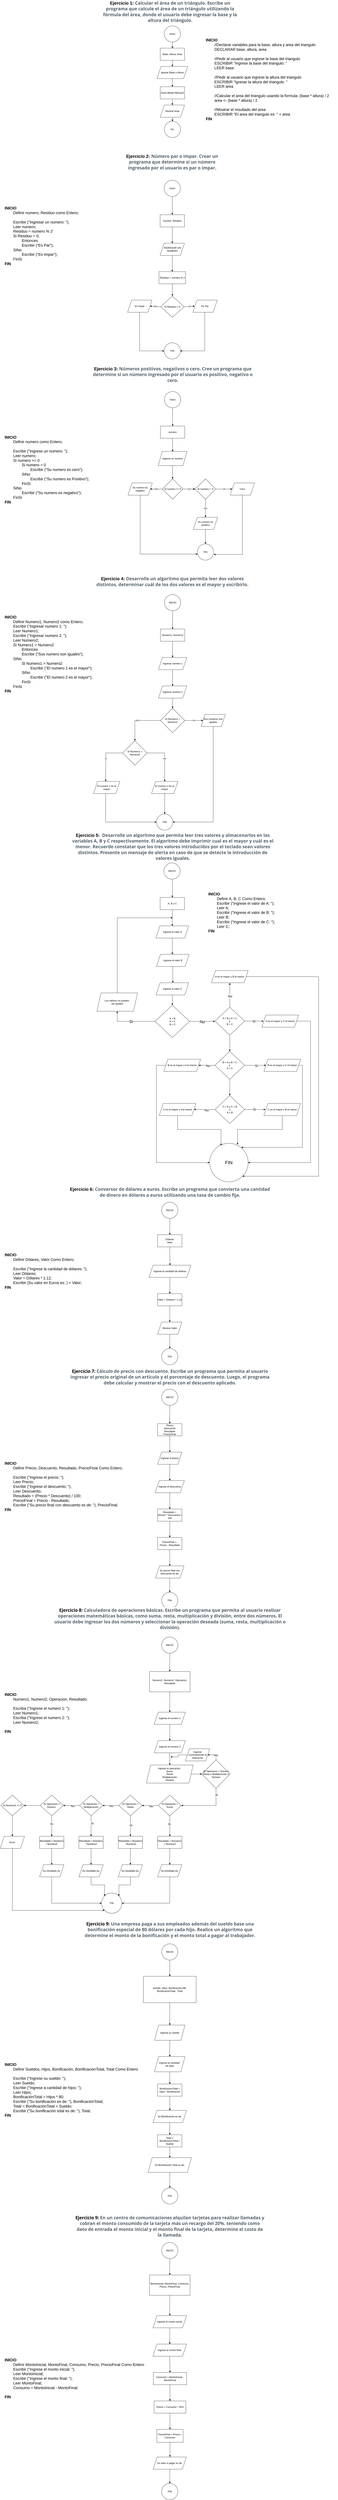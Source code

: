<mxfile version="24.7.16">
  <diagram name="Página-1" id="diP-O9pLG7JxzAGupc3B">
    <mxGraphModel dx="2011" dy="1885" grid="1" gridSize="10" guides="1" tooltips="1" connect="1" arrows="1" fold="1" page="1" pageScale="1" pageWidth="827" pageHeight="1169" math="0" shadow="0">
      <root>
        <mxCell id="0" />
        <mxCell id="1" parent="0" />
        <mxCell id="6evMOSts6bq80Mxan7AQ-4" value="" style="edgeStyle=orthogonalEdgeStyle;rounded=0;orthogonalLoop=1;jettySize=auto;html=1;" parent="1" source="6evMOSts6bq80Mxan7AQ-2" target="6evMOSts6bq80Mxan7AQ-3" edge="1">
          <mxGeometry relative="1" as="geometry" />
        </mxCell>
        <mxCell id="6evMOSts6bq80Mxan7AQ-2" value="&lt;font style=&quot;vertical-align: inherit;&quot;&gt;&lt;font style=&quot;vertical-align: inherit;&quot;&gt;Inicio&lt;/font&gt;&lt;/font&gt;" style="ellipse;whiteSpace=wrap;html=1;aspect=fixed;" parent="1" vertex="1">
          <mxGeometry x="799" y="-1040" width="80" height="80" as="geometry" />
        </mxCell>
        <mxCell id="6evMOSts6bq80Mxan7AQ-6" value="" style="edgeStyle=orthogonalEdgeStyle;rounded=0;orthogonalLoop=1;jettySize=auto;html=1;" parent="1" source="6evMOSts6bq80Mxan7AQ-3" target="6evMOSts6bq80Mxan7AQ-5" edge="1">
          <mxGeometry relative="1" as="geometry" />
        </mxCell>
        <mxCell id="6evMOSts6bq80Mxan7AQ-3" value="&lt;font style=&quot;vertical-align: inherit;&quot;&gt;&lt;font style=&quot;vertical-align: inherit;&quot;&gt;Base, Altura, Area&lt;/font&gt;&lt;/font&gt;" style="whiteSpace=wrap;html=1;" parent="1" vertex="1">
          <mxGeometry x="779" y="-930" width="120" height="60" as="geometry" />
        </mxCell>
        <mxCell id="6evMOSts6bq80Mxan7AQ-8" value="" style="edgeStyle=orthogonalEdgeStyle;rounded=0;orthogonalLoop=1;jettySize=auto;html=1;" parent="1" source="6evMOSts6bq80Mxan7AQ-5" target="6evMOSts6bq80Mxan7AQ-7" edge="1">
          <mxGeometry relative="1" as="geometry" />
        </mxCell>
        <mxCell id="6evMOSts6bq80Mxan7AQ-5" value="&lt;font style=&quot;vertical-align: inherit;&quot;&gt;&lt;font style=&quot;vertical-align: inherit;&quot;&gt;Igresar Base y Altura&lt;/font&gt;&lt;/font&gt;" style="shape=parallelogram;perimeter=parallelogramPerimeter;whiteSpace=wrap;html=1;fixedSize=1;" parent="1" vertex="1">
          <mxGeometry x="763" y="-840" width="151" height="60" as="geometry" />
        </mxCell>
        <mxCell id="6evMOSts6bq80Mxan7AQ-10" value="" style="edgeStyle=orthogonalEdgeStyle;rounded=0;orthogonalLoop=1;jettySize=auto;html=1;" parent="1" source="6evMOSts6bq80Mxan7AQ-7" target="6evMOSts6bq80Mxan7AQ-9" edge="1">
          <mxGeometry relative="1" as="geometry" />
        </mxCell>
        <mxCell id="6evMOSts6bq80Mxan7AQ-7" value="&lt;font style=&quot;vertical-align: inherit;&quot;&gt;&lt;font style=&quot;vertical-align: inherit;&quot;&gt;&lt;font style=&quot;vertical-align: inherit;&quot;&gt;&lt;font style=&quot;vertical-align: inherit;&quot;&gt;&lt;font style=&quot;vertical-align: inherit;&quot;&gt;&lt;font style=&quot;vertical-align: inherit;&quot;&gt;Área=(Base*Altura)/2&lt;/font&gt;&lt;/font&gt;&lt;/font&gt;&lt;/font&gt;&lt;/font&gt;&lt;/font&gt;" style="whiteSpace=wrap;html=1;" parent="1" vertex="1">
          <mxGeometry x="779" y="-740" width="120" height="60" as="geometry" />
        </mxCell>
        <mxCell id="6evMOSts6bq80Mxan7AQ-12" value="" style="edgeStyle=orthogonalEdgeStyle;rounded=0;orthogonalLoop=1;jettySize=auto;html=1;" parent="1" source="6evMOSts6bq80Mxan7AQ-9" edge="1">
          <mxGeometry relative="1" as="geometry">
            <mxPoint x="839" y="-570" as="targetPoint" />
          </mxGeometry>
        </mxCell>
        <mxCell id="6evMOSts6bq80Mxan7AQ-9" value="&lt;font style=&quot;vertical-align: inherit;&quot;&gt;&lt;font style=&quot;vertical-align: inherit;&quot;&gt;Mostrar Area&lt;/font&gt;&lt;/font&gt;" style="shape=parallelogram;perimeter=parallelogramPerimeter;whiteSpace=wrap;html=1;fixedSize=1;" parent="1" vertex="1">
          <mxGeometry x="779" y="-650" width="120" height="60" as="geometry" />
        </mxCell>
        <mxCell id="6evMOSts6bq80Mxan7AQ-11" value="&lt;font style=&quot;vertical-align: inherit;&quot;&gt;&lt;font style=&quot;vertical-align: inherit;&quot;&gt;Fin&lt;/font&gt;&lt;/font&gt;" style="ellipse;whiteSpace=wrap;html=1;" parent="1" vertex="1">
          <mxGeometry x="799" y="-570" width="80" height="80" as="geometry" />
        </mxCell>
        <mxCell id="YR5uZv47MiNPMvW6iYIs-2" value="" style="edgeStyle=orthogonalEdgeStyle;rounded=0;orthogonalLoop=1;jettySize=auto;html=1;" parent="1" source="6evMOSts6bq80Mxan7AQ-14" target="YR5uZv47MiNPMvW6iYIs-1" edge="1">
          <mxGeometry relative="1" as="geometry" />
        </mxCell>
        <mxCell id="6evMOSts6bq80Mxan7AQ-14" value="Inicio" style="ellipse;whiteSpace=wrap;html=1;aspect=fixed;" parent="1" vertex="1">
          <mxGeometry x="798.5" y="-280" width="80" height="80" as="geometry" />
        </mxCell>
        <mxCell id="YR5uZv47MiNPMvW6iYIs-4" value="" style="edgeStyle=orthogonalEdgeStyle;rounded=0;orthogonalLoop=1;jettySize=auto;html=1;" parent="1" source="YR5uZv47MiNPMvW6iYIs-1" target="YR5uZv47MiNPMvW6iYIs-3" edge="1">
          <mxGeometry relative="1" as="geometry" />
        </mxCell>
        <mxCell id="YR5uZv47MiNPMvW6iYIs-1" value="&lt;div&gt;&lt;font style=&quot;vertical-align: inherit;&quot;&gt;&lt;font style=&quot;vertical-align: inherit;&quot;&gt;numero, Residuo&lt;/font&gt;&lt;/font&gt;&lt;/div&gt;" style="whiteSpace=wrap;html=1;" parent="1" vertex="1">
          <mxGeometry x="778.5" y="-110" width="120" height="60" as="geometry" />
        </mxCell>
        <mxCell id="YR5uZv47MiNPMvW6iYIs-6" value="" style="edgeStyle=orthogonalEdgeStyle;rounded=0;orthogonalLoop=1;jettySize=auto;html=1;" parent="1" source="YR5uZv47MiNPMvW6iYIs-3" target="YR5uZv47MiNPMvW6iYIs-5" edge="1">
          <mxGeometry relative="1" as="geometry" />
        </mxCell>
        <mxCell id="YR5uZv47MiNPMvW6iYIs-3" value="&lt;font style=&quot;vertical-align: inherit;&quot;&gt;&lt;font style=&quot;vertical-align: inherit;&quot;&gt;INGRESAR UN NUMERO&lt;/font&gt;&lt;/font&gt;" style="shape=parallelogram;perimeter=parallelogramPerimeter;whiteSpace=wrap;html=1;fixedSize=1;" parent="1" vertex="1">
          <mxGeometry x="778.5" y="30" width="120" height="60" as="geometry" />
        </mxCell>
        <mxCell id="YR5uZv47MiNPMvW6iYIs-8" value="" style="edgeStyle=orthogonalEdgeStyle;rounded=0;orthogonalLoop=1;jettySize=auto;html=1;" parent="1" source="YR5uZv47MiNPMvW6iYIs-5" target="YR5uZv47MiNPMvW6iYIs-7" edge="1">
          <mxGeometry relative="1" as="geometry" />
        </mxCell>
        <mxCell id="YR5uZv47MiNPMvW6iYIs-5" value="&lt;font style=&quot;vertical-align: inherit;&quot;&gt;&lt;font style=&quot;vertical-align: inherit;&quot;&gt;Residuo = numero % 2&lt;/font&gt;&lt;/font&gt;" style="whiteSpace=wrap;html=1;" parent="1" vertex="1">
          <mxGeometry x="772.75" y="170" width="131.5" height="60" as="geometry" />
        </mxCell>
        <mxCell id="YR5uZv47MiNPMvW6iYIs-10" value="&lt;font style=&quot;vertical-align: inherit;&quot;&gt;&lt;font style=&quot;vertical-align: inherit;&quot;&gt;NO&lt;/font&gt;&lt;/font&gt;" style="edgeStyle=orthogonalEdgeStyle;rounded=0;orthogonalLoop=1;jettySize=auto;html=1;" parent="1" source="YR5uZv47MiNPMvW6iYIs-7" edge="1">
          <mxGeometry relative="1" as="geometry">
            <mxPoint x="728.5" y="340" as="targetPoint" />
          </mxGeometry>
        </mxCell>
        <mxCell id="YR5uZv47MiNPMvW6iYIs-12" value="&lt;font style=&quot;vertical-align: inherit;&quot;&gt;&lt;font style=&quot;vertical-align: inherit;&quot;&gt;SI&lt;/font&gt;&lt;/font&gt;" style="edgeStyle=orthogonalEdgeStyle;rounded=0;orthogonalLoop=1;jettySize=auto;html=1;" parent="1" source="YR5uZv47MiNPMvW6iYIs-7" edge="1">
          <mxGeometry relative="1" as="geometry">
            <mxPoint x="948.5" y="340" as="targetPoint" />
          </mxGeometry>
        </mxCell>
        <mxCell id="YR5uZv47MiNPMvW6iYIs-7" value="&lt;font style=&quot;vertical-align: inherit;&quot;&gt;&lt;font style=&quot;vertical-align: inherit;&quot;&gt;Si Residuo = 0&lt;/font&gt;&lt;/font&gt;" style="rhombus;whiteSpace=wrap;html=1;" parent="1" vertex="1">
          <mxGeometry x="781.38" y="290" width="115.25" height="105" as="geometry" />
        </mxCell>
        <mxCell id="YR5uZv47MiNPMvW6iYIs-14" value="" style="edgeStyle=orthogonalEdgeStyle;rounded=0;orthogonalLoop=1;jettySize=auto;html=1;" parent="1" target="YR5uZv47MiNPMvW6iYIs-13" edge="1">
          <mxGeometry relative="1" as="geometry">
            <Array as="points">
              <mxPoint x="677.5" y="560" />
            </Array>
            <mxPoint x="677.5" y="370" as="sourcePoint" />
          </mxGeometry>
        </mxCell>
        <mxCell id="YR5uZv47MiNPMvW6iYIs-9" value="&lt;font style=&quot;vertical-align: inherit;&quot;&gt;&lt;font style=&quot;vertical-align: inherit;&quot;&gt;Es Impar&lt;/font&gt;&lt;/font&gt;" style="shape=parallelogram;perimeter=parallelogramPerimeter;whiteSpace=wrap;html=1;fixedSize=1;" parent="1" vertex="1">
          <mxGeometry x="618" y="310" width="120" height="60" as="geometry" />
        </mxCell>
        <mxCell id="YR5uZv47MiNPMvW6iYIs-15" style="edgeStyle=orthogonalEdgeStyle;rounded=0;orthogonalLoop=1;jettySize=auto;html=1;exitX=0.5;exitY=1;exitDx=0;exitDy=0;entryX=1;entryY=0.5;entryDx=0;entryDy=0;" parent="1" target="YR5uZv47MiNPMvW6iYIs-13" edge="1">
          <mxGeometry relative="1" as="geometry">
            <mxPoint x="897.5" y="570" as="targetPoint" />
            <mxPoint x="998.5" y="370" as="sourcePoint" />
            <Array as="points">
              <mxPoint x="999" y="560" />
            </Array>
          </mxGeometry>
        </mxCell>
        <mxCell id="YR5uZv47MiNPMvW6iYIs-11" value="&lt;font style=&quot;vertical-align: inherit;&quot;&gt;&lt;font style=&quot;vertical-align: inherit;&quot;&gt;Es Par&lt;/font&gt;&lt;/font&gt;" style="shape=parallelogram;perimeter=parallelogramPerimeter;whiteSpace=wrap;html=1;fixedSize=1;" parent="1" vertex="1">
          <mxGeometry x="940" y="310" width="120" height="60" as="geometry" />
        </mxCell>
        <mxCell id="YR5uZv47MiNPMvW6iYIs-13" value="FIN" style="ellipse;whiteSpace=wrap;html=1;" parent="1" vertex="1">
          <mxGeometry x="798.5" y="520" width="80" height="80" as="geometry" />
        </mxCell>
        <mxCell id="YR5uZv47MiNPMvW6iYIs-19" value="" style="edgeStyle=orthogonalEdgeStyle;rounded=0;orthogonalLoop=1;jettySize=auto;html=1;" parent="1" source="YR5uZv47MiNPMvW6iYIs-16" target="YR5uZv47MiNPMvW6iYIs-18" edge="1">
          <mxGeometry relative="1" as="geometry" />
        </mxCell>
        <mxCell id="YR5uZv47MiNPMvW6iYIs-16" value="&lt;font style=&quot;vertical-align: inherit;&quot;&gt;&lt;font style=&quot;vertical-align: inherit;&quot;&gt;Inicio&lt;/font&gt;&lt;/font&gt;" style="ellipse;whiteSpace=wrap;html=1;aspect=fixed;" parent="1" vertex="1">
          <mxGeometry x="800" y="760" width="80" height="80" as="geometry" />
        </mxCell>
        <mxCell id="YR5uZv47MiNPMvW6iYIs-22" value="" style="edgeStyle=orthogonalEdgeStyle;rounded=0;orthogonalLoop=1;jettySize=auto;html=1;" parent="1" source="YR5uZv47MiNPMvW6iYIs-18" target="YR5uZv47MiNPMvW6iYIs-21" edge="1">
          <mxGeometry relative="1" as="geometry" />
        </mxCell>
        <mxCell id="YR5uZv47MiNPMvW6iYIs-18" value="numero" style="whiteSpace=wrap;html=1;" parent="1" vertex="1">
          <mxGeometry x="780" y="930" width="120" height="60" as="geometry" />
        </mxCell>
        <mxCell id="YR5uZv47MiNPMvW6iYIs-26" value="" style="edgeStyle=orthogonalEdgeStyle;rounded=0;orthogonalLoop=1;jettySize=auto;html=1;" parent="1" source="YR5uZv47MiNPMvW6iYIs-21" target="YR5uZv47MiNPMvW6iYIs-25" edge="1">
          <mxGeometry relative="1" as="geometry" />
        </mxCell>
        <mxCell id="YR5uZv47MiNPMvW6iYIs-21" value="Ingrese un numero" style="shape=parallelogram;perimeter=parallelogramPerimeter;whiteSpace=wrap;html=1;fixedSize=1;" parent="1" vertex="1">
          <mxGeometry x="769" y="1055" width="142" height="70" as="geometry" />
        </mxCell>
        <mxCell id="YR5uZv47MiNPMvW6iYIs-28" value="" style="edgeStyle=orthogonalEdgeStyle;rounded=0;orthogonalLoop=1;jettySize=auto;html=1;" parent="1" source="YR5uZv47MiNPMvW6iYIs-25" edge="1">
          <mxGeometry relative="1" as="geometry">
            <mxPoint x="950" y="1240" as="targetPoint" />
          </mxGeometry>
        </mxCell>
        <mxCell id="YR5uZv47MiNPMvW6iYIs-30" value="NO" style="edgeStyle=orthogonalEdgeStyle;rounded=0;orthogonalLoop=1;jettySize=auto;html=1;" parent="1" source="YR5uZv47MiNPMvW6iYIs-25" target="YR5uZv47MiNPMvW6iYIs-29" edge="1">
          <mxGeometry relative="1" as="geometry" />
        </mxCell>
        <mxCell id="YR5uZv47MiNPMvW6iYIs-34" value="SI" style="edgeStyle=orthogonalEdgeStyle;rounded=0;orthogonalLoop=1;jettySize=auto;html=1;" parent="1" source="YR5uZv47MiNPMvW6iYIs-25" target="YR5uZv47MiNPMvW6iYIs-33" edge="1">
          <mxGeometry relative="1" as="geometry" />
        </mxCell>
        <mxCell id="YR5uZv47MiNPMvW6iYIs-25" value="Si numero &amp;gt;= 0" style="rhombus;whiteSpace=wrap;html=1;" parent="1" vertex="1">
          <mxGeometry x="789" y="1190" width="102" height="100" as="geometry" />
        </mxCell>
        <mxCell id="YR5uZv47MiNPMvW6iYIs-32" value="" style="edgeStyle=orthogonalEdgeStyle;rounded=0;orthogonalLoop=1;jettySize=auto;html=1;" parent="1" source="YR5uZv47MiNPMvW6iYIs-29" target="YR5uZv47MiNPMvW6iYIs-31" edge="1">
          <mxGeometry relative="1" as="geometry">
            <Array as="points">
              <mxPoint x="680" y="1560" />
            </Array>
          </mxGeometry>
        </mxCell>
        <mxCell id="YR5uZv47MiNPMvW6iYIs-29" value="Su numero es negativo" style="shape=parallelogram;perimeter=parallelogramPerimeter;whiteSpace=wrap;html=1;fixedSize=1;" parent="1" vertex="1">
          <mxGeometry x="620" y="1210" width="120" height="60" as="geometry" />
        </mxCell>
        <mxCell id="YR5uZv47MiNPMvW6iYIs-31" value="FIN" style="ellipse;whiteSpace=wrap;html=1;" parent="1" vertex="1">
          <mxGeometry x="962" y="1510" width="80" height="80" as="geometry" />
        </mxCell>
        <mxCell id="YR5uZv47MiNPMvW6iYIs-36" value="SI" style="edgeStyle=orthogonalEdgeStyle;rounded=0;orthogonalLoop=1;jettySize=auto;html=1;" parent="1" source="YR5uZv47MiNPMvW6iYIs-33" target="YR5uZv47MiNPMvW6iYIs-35" edge="1">
          <mxGeometry relative="1" as="geometry" />
        </mxCell>
        <mxCell id="YR5uZv47MiNPMvW6iYIs-38" value="NO" style="edgeStyle=orthogonalEdgeStyle;rounded=0;orthogonalLoop=1;jettySize=auto;html=1;" parent="1" source="YR5uZv47MiNPMvW6iYIs-33" target="YR5uZv47MiNPMvW6iYIs-37" edge="1">
          <mxGeometry relative="1" as="geometry" />
        </mxCell>
        <mxCell id="YR5uZv47MiNPMvW6iYIs-33" value="Si numero =&amp;nbsp; 0" style="rhombus;whiteSpace=wrap;html=1;" parent="1" vertex="1">
          <mxGeometry x="951" y="1190" width="102" height="100" as="geometry" />
        </mxCell>
        <mxCell id="YR5uZv47MiNPMvW6iYIs-35" value="Cero" style="shape=parallelogram;perimeter=parallelogramPerimeter;whiteSpace=wrap;html=1;fixedSize=1;" parent="1" vertex="1">
          <mxGeometry x="1124" y="1210" width="120" height="60" as="geometry" />
        </mxCell>
        <mxCell id="YR5uZv47MiNPMvW6iYIs-39" value="" style="edgeStyle=orthogonalEdgeStyle;rounded=0;orthogonalLoop=1;jettySize=auto;html=1;" parent="1" source="YR5uZv47MiNPMvW6iYIs-37" target="YR5uZv47MiNPMvW6iYIs-31" edge="1">
          <mxGeometry relative="1" as="geometry" />
        </mxCell>
        <mxCell id="YR5uZv47MiNPMvW6iYIs-37" value="Su numero es positivo" style="shape=parallelogram;perimeter=parallelogramPerimeter;whiteSpace=wrap;html=1;fixedSize=1;" parent="1" vertex="1">
          <mxGeometry x="942" y="1379" width="120" height="60" as="geometry" />
        </mxCell>
        <mxCell id="YR5uZv47MiNPMvW6iYIs-40" style="edgeStyle=orthogonalEdgeStyle;rounded=0;orthogonalLoop=1;jettySize=auto;html=1;exitX=0.5;exitY=1;exitDx=0;exitDy=0;entryX=1.013;entryY=0.65;entryDx=0;entryDy=0;entryPerimeter=0;" parent="1" source="YR5uZv47MiNPMvW6iYIs-35" target="YR5uZv47MiNPMvW6iYIs-31" edge="1">
          <mxGeometry relative="1" as="geometry" />
        </mxCell>
        <mxCell id="YR5uZv47MiNPMvW6iYIs-41" value="&lt;b style=&quot;font-size: 22px;&quot;&gt;&lt;span style=&quot;font-size: 22px;&quot;&gt;&lt;font style=&quot;font-size: 22px;&quot;&gt;&lt;font style=&quot;vertical-align: inherit; font-size: 22px;&quot;&gt;&lt;font style=&quot;vertical-align: inherit; font-size: 22px;&quot;&gt;Ejercicio 1:&amp;nbsp;&lt;/font&gt;&lt;/font&gt;&lt;/font&gt;&lt;/span&gt;&lt;span style=&quot;box-sizing: border-box; caret-color: rgb(82, 96, 105); color: rgb(82, 96, 105); font-family: &amp;quot;Open Sans&amp;quot;, sans-serif; text-align: left;&quot;&gt;Calcular el área de un triángulo.&amp;nbsp;&lt;/span&gt;&lt;span style=&quot;caret-color: rgb(82, 96, 105); color: rgb(82, 96, 105); font-family: &amp;quot;Open Sans&amp;quot;, sans-serif; text-align: left; background-color: rgb(255, 255, 255);&quot;&gt;Escribe un programa que calcule el área de un triángulo utilizando la fórmula del&amp;nbsp;área, donde el usuario debe ingresar la base y la altura del triángulo.&lt;/span&gt;&lt;/b&gt;" style="text;html=1;align=center;verticalAlign=middle;whiteSpace=wrap;rounded=0;" parent="1" vertex="1">
          <mxGeometry x="475.5" y="-1130" width="703" height="40" as="geometry" />
        </mxCell>
        <mxCell id="YR5uZv47MiNPMvW6iYIs-42" value="&lt;font style=&quot;font-size: 22px;&quot;&gt;&lt;b&gt;&lt;font style=&quot;font-size: 22px;&quot;&gt;&lt;font style=&quot;vertical-align: inherit; font-size: 22px;&quot;&gt;&lt;font style=&quot;vertical-align: inherit; font-size: 22px;&quot;&gt;Ejercicio 4:&amp;nbsp;&lt;/font&gt;&lt;/font&gt;&lt;/font&gt;&lt;span style=&quot;caret-color: rgb(82, 96, 105); color: rgb(82, 96, 105); font-family: &amp;quot;Open Sans&amp;quot;, sans-serif; text-align: left; background-color: rgb(255, 255, 255);&quot;&gt;Desarrolle un algoritmo que permita leer dos valores distintos,&lt;/span&gt;&lt;span style=&quot;box-sizing: border-box; caret-color: rgb(82, 96, 105); color: rgb(82, 96, 105); font-family: &amp;quot;Open Sans&amp;quot;, sans-serif; text-align: left;&quot;&gt;&amp;nbsp;&lt;/span&gt;&lt;span style=&quot;caret-color: rgb(82, 96, 105); color: rgb(82, 96, 105); font-family: &amp;quot;Open Sans&amp;quot;, sans-serif; text-align: left; background-color: rgb(255, 255, 255);&quot;&gt;determinar cuál de los dos valores es el mayor y escribirlo.&lt;/span&gt;&lt;/b&gt;&lt;/font&gt;" style="text;html=1;align=center;verticalAlign=middle;whiteSpace=wrap;rounded=0;" parent="1" vertex="1">
          <mxGeometry x="458.5" y="1680" width="760" height="30" as="geometry" />
        </mxCell>
        <mxCell id="YR5uZv47MiNPMvW6iYIs-47" value="" style="edgeStyle=orthogonalEdgeStyle;rounded=0;orthogonalLoop=1;jettySize=auto;html=1;" parent="1" source="YR5uZv47MiNPMvW6iYIs-45" target="YR5uZv47MiNPMvW6iYIs-46" edge="1">
          <mxGeometry relative="1" as="geometry" />
        </mxCell>
        <mxCell id="YR5uZv47MiNPMvW6iYIs-45" value="INICIO" style="ellipse;whiteSpace=wrap;html=1;aspect=fixed;" parent="1" vertex="1">
          <mxGeometry x="800" y="1759" width="80" height="80" as="geometry" />
        </mxCell>
        <mxCell id="YR5uZv47MiNPMvW6iYIs-49" value="" style="edgeStyle=orthogonalEdgeStyle;rounded=0;orthogonalLoop=1;jettySize=auto;html=1;" parent="1" source="YR5uZv47MiNPMvW6iYIs-46" target="YR5uZv47MiNPMvW6iYIs-48" edge="1">
          <mxGeometry relative="1" as="geometry" />
        </mxCell>
        <mxCell id="YR5uZv47MiNPMvW6iYIs-46" value="Numero1, Numero2" style="whiteSpace=wrap;html=1;" parent="1" vertex="1">
          <mxGeometry x="780" y="1929" width="120" height="60" as="geometry" />
        </mxCell>
        <mxCell id="YR5uZv47MiNPMvW6iYIs-51" value="" style="edgeStyle=orthogonalEdgeStyle;rounded=0;orthogonalLoop=1;jettySize=auto;html=1;" parent="1" source="YR5uZv47MiNPMvW6iYIs-48" target="YR5uZv47MiNPMvW6iYIs-50" edge="1">
          <mxGeometry relative="1" as="geometry" />
        </mxCell>
        <mxCell id="YR5uZv47MiNPMvW6iYIs-48" value="Ingresar numero 1" style="shape=parallelogram;perimeter=parallelogramPerimeter;whiteSpace=wrap;html=1;fixedSize=1;" parent="1" vertex="1">
          <mxGeometry x="770" y="2069" width="140" height="60" as="geometry" />
        </mxCell>
        <mxCell id="YR5uZv47MiNPMvW6iYIs-53" value="" style="edgeStyle=orthogonalEdgeStyle;rounded=0;orthogonalLoop=1;jettySize=auto;html=1;" parent="1" source="YR5uZv47MiNPMvW6iYIs-50" target="YR5uZv47MiNPMvW6iYIs-52" edge="1">
          <mxGeometry relative="1" as="geometry" />
        </mxCell>
        <mxCell id="YR5uZv47MiNPMvW6iYIs-50" value="Ingresar numero 2" style="shape=parallelogram;perimeter=parallelogramPerimeter;whiteSpace=wrap;html=1;fixedSize=1;" parent="1" vertex="1">
          <mxGeometry x="770" y="2209" width="140" height="60" as="geometry" />
        </mxCell>
        <mxCell id="YR5uZv47MiNPMvW6iYIs-55" value="SI" style="edgeStyle=orthogonalEdgeStyle;rounded=0;orthogonalLoop=1;jettySize=auto;html=1;" parent="1" source="YR5uZv47MiNPMvW6iYIs-52" target="YR5uZv47MiNPMvW6iYIs-54" edge="1">
          <mxGeometry relative="1" as="geometry" />
        </mxCell>
        <mxCell id="YR5uZv47MiNPMvW6iYIs-57" value="NO" style="edgeStyle=orthogonalEdgeStyle;rounded=0;orthogonalLoop=1;jettySize=auto;html=1;" parent="1" source="YR5uZv47MiNPMvW6iYIs-52" target="YR5uZv47MiNPMvW6iYIs-56" edge="1">
          <mxGeometry relative="1" as="geometry" />
        </mxCell>
        <mxCell id="YR5uZv47MiNPMvW6iYIs-52" value="Si Numero1 = Numero2" style="rhombus;whiteSpace=wrap;html=1;" parent="1" vertex="1">
          <mxGeometry x="780" y="2319" width="120" height="120" as="geometry" />
        </mxCell>
        <mxCell id="YR5uZv47MiNPMvW6iYIs-69" style="edgeStyle=orthogonalEdgeStyle;rounded=0;orthogonalLoop=1;jettySize=auto;html=1;exitX=0.5;exitY=1;exitDx=0;exitDy=0;entryX=1;entryY=0.5;entryDx=0;entryDy=0;" parent="1" source="YR5uZv47MiNPMvW6iYIs-54" target="YR5uZv47MiNPMvW6iYIs-62" edge="1">
          <mxGeometry relative="1" as="geometry" />
        </mxCell>
        <mxCell id="YR5uZv47MiNPMvW6iYIs-54" value="Sus numeros son iguales" style="shape=parallelogram;perimeter=parallelogramPerimeter;whiteSpace=wrap;html=1;fixedSize=1;" parent="1" vertex="1">
          <mxGeometry x="980" y="2349" width="120" height="60" as="geometry" />
        </mxCell>
        <mxCell id="YR5uZv47MiNPMvW6iYIs-59" value="Si" style="edgeStyle=orthogonalEdgeStyle;rounded=0;orthogonalLoop=1;jettySize=auto;html=1;" parent="1" source="YR5uZv47MiNPMvW6iYIs-56" edge="1">
          <mxGeometry relative="1" as="geometry">
            <mxPoint x="510" y="2679" as="targetPoint" />
          </mxGeometry>
        </mxCell>
        <mxCell id="YR5uZv47MiNPMvW6iYIs-61" value="No" style="edgeStyle=orthogonalEdgeStyle;rounded=0;orthogonalLoop=1;jettySize=auto;html=1;" parent="1" source="YR5uZv47MiNPMvW6iYIs-56" target="YR5uZv47MiNPMvW6iYIs-60" edge="1">
          <mxGeometry relative="1" as="geometry" />
        </mxCell>
        <mxCell id="YR5uZv47MiNPMvW6iYIs-56" value="Si Numero1 &amp;gt; Numero2" style="rhombus;whiteSpace=wrap;html=1;" parent="1" vertex="1">
          <mxGeometry x="594" y="2479" width="120" height="120" as="geometry" />
        </mxCell>
        <mxCell id="YR5uZv47MiNPMvW6iYIs-63" value="" style="edgeStyle=orthogonalEdgeStyle;rounded=0;orthogonalLoop=1;jettySize=auto;html=1;" parent="1" target="YR5uZv47MiNPMvW6iYIs-62" edge="1">
          <mxGeometry relative="1" as="geometry">
            <Array as="points">
              <mxPoint x="510" y="2739" />
              <mxPoint x="510" y="2879" />
            </Array>
            <mxPoint x="520" y="2739" as="sourcePoint" />
          </mxGeometry>
        </mxCell>
        <mxCell id="YR5uZv47MiNPMvW6iYIs-58" value="El numero 1 es el mayor" style="shape=parallelogram;perimeter=parallelogramPerimeter;whiteSpace=wrap;html=1;fixedSize=1;" parent="1" vertex="1">
          <mxGeometry x="450" y="2679" width="130" height="60" as="geometry" />
        </mxCell>
        <mxCell id="YR5uZv47MiNPMvW6iYIs-68" value="" style="edgeStyle=orthogonalEdgeStyle;rounded=0;orthogonalLoop=1;jettySize=auto;html=1;" parent="1" source="YR5uZv47MiNPMvW6iYIs-60" target="YR5uZv47MiNPMvW6iYIs-62" edge="1">
          <mxGeometry relative="1" as="geometry">
            <Array as="points">
              <mxPoint x="801" y="2759" />
              <mxPoint x="801" y="2759" />
            </Array>
          </mxGeometry>
        </mxCell>
        <mxCell id="YR5uZv47MiNPMvW6iYIs-60" value="El numero 2 es el mayor" style="shape=parallelogram;perimeter=parallelogramPerimeter;whiteSpace=wrap;html=1;fixedSize=1;" parent="1" vertex="1">
          <mxGeometry x="735.99" y="2679" width="130" height="60" as="geometry" />
        </mxCell>
        <mxCell id="YR5uZv47MiNPMvW6iYIs-62" value="FIN" style="ellipse;whiteSpace=wrap;html=1;" parent="1" vertex="1">
          <mxGeometry x="761" y="2839" width="80" height="80" as="geometry" />
        </mxCell>
        <mxCell id="YR5uZv47MiNPMvW6iYIs-72" value="" style="edgeStyle=orthogonalEdgeStyle;rounded=0;orthogonalLoop=1;jettySize=auto;html=1;" parent="1" target="YR5uZv47MiNPMvW6iYIs-71" edge="1">
          <mxGeometry relative="1" as="geometry">
            <mxPoint x="838.5" y="3160" as="sourcePoint" />
          </mxGeometry>
        </mxCell>
        <mxCell id="YR5uZv47MiNPMvW6iYIs-70" value="INICIO" style="ellipse;whiteSpace=wrap;html=1;aspect=fixed;" parent="1" vertex="1">
          <mxGeometry x="797" y="3080" width="80" height="80" as="geometry" />
        </mxCell>
        <mxCell id="A9L-10VFelwN_b7H79AT-4" value="" style="edgeStyle=orthogonalEdgeStyle;rounded=0;orthogonalLoop=1;jettySize=auto;html=1;" parent="1" source="YR5uZv47MiNPMvW6iYIs-71" target="A9L-10VFelwN_b7H79AT-3" edge="1">
          <mxGeometry relative="1" as="geometry" />
        </mxCell>
        <mxCell id="YR5uZv47MiNPMvW6iYIs-71" value="A, B y C" style="whiteSpace=wrap;html=1;" parent="1" vertex="1">
          <mxGeometry x="778.5" y="3250" width="120" height="60" as="geometry" />
        </mxCell>
        <mxCell id="A9L-10VFelwN_b7H79AT-7" value="" style="edgeStyle=orthogonalEdgeStyle;rounded=0;orthogonalLoop=1;jettySize=auto;html=1;" parent="1" source="A9L-10VFelwN_b7H79AT-3" edge="1">
          <mxGeometry relative="1" as="geometry">
            <mxPoint x="838.515" y="3530" as="targetPoint" />
          </mxGeometry>
        </mxCell>
        <mxCell id="A9L-10VFelwN_b7H79AT-3" value="Ingrese el valor A" style="shape=parallelogram;perimeter=parallelogramPerimeter;whiteSpace=wrap;html=1;fixedSize=1;" parent="1" vertex="1">
          <mxGeometry x="757.75" y="3390" width="161.5" height="60" as="geometry" />
        </mxCell>
        <mxCell id="A9L-10VFelwN_b7H79AT-10" value="" style="edgeStyle=orthogonalEdgeStyle;rounded=0;orthogonalLoop=1;jettySize=auto;html=1;" parent="1" source="A9L-10VFelwN_b7H79AT-8" edge="1">
          <mxGeometry relative="1" as="geometry">
            <mxPoint x="841.0" y="3670" as="targetPoint" />
          </mxGeometry>
        </mxCell>
        <mxCell id="A9L-10VFelwN_b7H79AT-8" value="Ingrese el valor B" style="shape=parallelogram;perimeter=parallelogramPerimeter;whiteSpace=wrap;html=1;fixedSize=1;" parent="1" vertex="1">
          <mxGeometry x="760.25" y="3530" width="161.5" height="60" as="geometry" />
        </mxCell>
        <mxCell id="A9L-10VFelwN_b7H79AT-20" style="edgeStyle=orthogonalEdgeStyle;rounded=0;orthogonalLoop=1;jettySize=auto;html=1;exitX=0.5;exitY=1;exitDx=0;exitDy=0;" parent="1" source="A9L-10VFelwN_b7H79AT-11" target="A9L-10VFelwN_b7H79AT-19" edge="1">
          <mxGeometry relative="1" as="geometry" />
        </mxCell>
        <mxCell id="A9L-10VFelwN_b7H79AT-11" value="Ingrese el valor C" style="shape=parallelogram;perimeter=parallelogramPerimeter;whiteSpace=wrap;html=1;fixedSize=1;" parent="1" vertex="1">
          <mxGeometry x="758.25" y="3670" width="161.5" height="60" as="geometry" />
        </mxCell>
        <mxCell id="A9L-10VFelwN_b7H79AT-23" value="&lt;font style=&quot;font-size: 20px;&quot;&gt;Si&lt;/font&gt;" style="edgeStyle=orthogonalEdgeStyle;rounded=0;orthogonalLoop=1;jettySize=auto;html=1;exitX=0;exitY=0.5;exitDx=0;exitDy=0;entryX=0.5;entryY=1;entryDx=0;entryDy=0;" parent="1" source="A9L-10VFelwN_b7H79AT-19" target="A9L-10VFelwN_b7H79AT-22" edge="1">
          <mxGeometry relative="1" as="geometry" />
        </mxCell>
        <mxCell id="A9L-10VFelwN_b7H79AT-27" value="&lt;font style=&quot;font-size: 20px;&quot;&gt;No&lt;/font&gt;" style="edgeStyle=orthogonalEdgeStyle;rounded=0;orthogonalLoop=1;jettySize=auto;html=1;" parent="1" source="A9L-10VFelwN_b7H79AT-19" edge="1">
          <mxGeometry relative="1" as="geometry">
            <mxPoint x="1048.5" y="3860" as="targetPoint" />
          </mxGeometry>
        </mxCell>
        <mxCell id="A9L-10VFelwN_b7H79AT-19" value="A = B&lt;div&gt;A = C&lt;/div&gt;&lt;div&gt;B = C&lt;/div&gt;" style="rhombus;whiteSpace=wrap;html=1;" parent="1" vertex="1">
          <mxGeometry x="753.5" y="3780" width="170" height="160" as="geometry" />
        </mxCell>
        <mxCell id="A9L-10VFelwN_b7H79AT-24" style="edgeStyle=orthogonalEdgeStyle;rounded=0;orthogonalLoop=1;jettySize=auto;html=1;exitX=0.5;exitY=0;exitDx=0;exitDy=0;" parent="1" source="A9L-10VFelwN_b7H79AT-22" edge="1">
          <mxGeometry relative="1" as="geometry">
            <mxPoint x="840" y="3350" as="targetPoint" />
            <Array as="points">
              <mxPoint x="567" y="3350" />
            </Array>
          </mxGeometry>
        </mxCell>
        <mxCell id="A9L-10VFelwN_b7H79AT-22" value="Los valores no pueden&amp;nbsp;&lt;div&gt;ser iguales&lt;/div&gt;" style="shape=parallelogram;perimeter=parallelogramPerimeter;whiteSpace=wrap;html=1;fixedSize=1;" parent="1" vertex="1">
          <mxGeometry x="467" y="3720" width="200" height="90" as="geometry" />
        </mxCell>
        <mxCell id="0owpBINJHQ_oUubCVYBU-30" value="" style="edgeStyle=orthogonalEdgeStyle;rounded=0;orthogonalLoop=1;jettySize=auto;html=1;" parent="1" source="A9L-10VFelwN_b7H79AT-28" edge="1">
          <mxGeometry relative="1" as="geometry">
            <mxPoint x="1121.905" y="3671.25" as="targetPoint" />
          </mxGeometry>
        </mxCell>
        <mxCell id="0owpBINJHQ_oUubCVYBU-64" value="&lt;font style=&quot;font-size: 16px;&quot;&gt;No&lt;/font&gt;" style="edgeLabel;html=1;align=center;verticalAlign=middle;resizable=0;points=[];" parent="0owpBINJHQ_oUubCVYBU-30" vertex="1" connectable="0">
          <mxGeometry x="-0.093" y="-1" relative="1" as="geometry">
            <mxPoint as="offset" />
          </mxGeometry>
        </mxCell>
        <mxCell id="0owpBINJHQ_oUubCVYBU-33" value="&lt;font style=&quot;font-size: 16px;&quot;&gt;Si&lt;/font&gt;" style="edgeStyle=orthogonalEdgeStyle;rounded=0;orthogonalLoop=1;jettySize=auto;html=1;" parent="1" source="A9L-10VFelwN_b7H79AT-28" edge="1">
          <mxGeometry x="-0.001" relative="1" as="geometry">
            <mxPoint x="1288.03" y="3858.829" as="targetPoint" />
            <mxPoint as="offset" />
          </mxGeometry>
        </mxCell>
        <mxCell id="0owpBINJHQ_oUubCVYBU-36" value="" style="edgeStyle=orthogonalEdgeStyle;rounded=0;orthogonalLoop=1;jettySize=auto;html=1;" parent="1" source="A9L-10VFelwN_b7H79AT-28" target="0owpBINJHQ_oUubCVYBU-35" edge="1">
          <mxGeometry relative="1" as="geometry" />
        </mxCell>
        <mxCell id="A9L-10VFelwN_b7H79AT-28" value="A &amp;gt; B y A &amp;gt; C&lt;div&gt;y&amp;nbsp;&lt;/div&gt;&lt;div&gt;B &amp;gt; C&lt;/div&gt;" style="rhombus;whiteSpace=wrap;html=1;" parent="1" vertex="1">
          <mxGeometry x="1048.88" y="3790" width="146.1" height="137.5" as="geometry" />
        </mxCell>
        <mxCell id="P0fLIiBa_LavEUqAMEqs-2" value="&lt;b style=&quot;font-size: 22px;&quot;&gt;&lt;span style=&quot;font-size: 22px;&quot;&gt;Ejercicio 2:&amp;nbsp;&lt;/span&gt;&lt;span style=&quot;box-sizing: border-box; caret-color: rgb(82, 96, 105); color: rgb(82, 96, 105); font-family: &amp;quot;Open Sans&amp;quot;, sans-serif; text-align: left;&quot;&gt;Número par o impar.&amp;nbsp;&lt;/span&gt;&lt;span style=&quot;caret-color: rgb(82, 96, 105); color: rgb(82, 96, 105); font-family: &amp;quot;Open Sans&amp;quot;, sans-serif; text-align: left; background-color: rgb(255, 255, 255);&quot;&gt;Crear un programa que determine si un número ingresado por el usuario es par&amp;nbsp;o impar.&lt;/span&gt;&lt;/b&gt;" style="text;html=1;align=center;verticalAlign=middle;whiteSpace=wrap;rounded=0;" parent="1" vertex="1">
          <mxGeometry x="591" y="-390" width="494" height="40" as="geometry" />
        </mxCell>
        <mxCell id="0owpBINJHQ_oUubCVYBU-73" style="edgeStyle=orthogonalEdgeStyle;rounded=0;orthogonalLoop=1;jettySize=auto;html=1;exitX=1;exitY=0.5;exitDx=0;exitDy=0;entryX=1;entryY=1;entryDx=0;entryDy=0;" parent="1" source="0owpBINJHQ_oUubCVYBU-31" target="0owpBINJHQ_oUubCVYBU-67" edge="1">
          <mxGeometry relative="1" as="geometry">
            <Array as="points">
              <mxPoint x="1560" y="3640" />
              <mxPoint x="1560" y="4622" />
            </Array>
          </mxGeometry>
        </mxCell>
        <mxCell id="0owpBINJHQ_oUubCVYBU-31" value="A es el mayor y B el menor" style="shape=parallelogram;perimeter=parallelogramPerimeter;whiteSpace=wrap;html=1;fixedSize=1;" parent="1" vertex="1">
          <mxGeometry x="1031.37" y="3610" width="181.12" height="60" as="geometry" />
        </mxCell>
        <mxCell id="0owpBINJHQ_oUubCVYBU-72" style="edgeStyle=orthogonalEdgeStyle;rounded=0;orthogonalLoop=1;jettySize=auto;html=1;exitX=1;exitY=0.5;exitDx=0;exitDy=0;entryX=1;entryY=0.5;entryDx=0;entryDy=0;" parent="1" source="0owpBINJHQ_oUubCVYBU-34" target="0owpBINJHQ_oUubCVYBU-67" edge="1">
          <mxGeometry relative="1" as="geometry">
            <mxPoint x="1540.0" y="4630.0" as="targetPoint" />
            <Array as="points">
              <mxPoint x="1520" y="3859" />
              <mxPoint x="1520" y="4555" />
            </Array>
          </mxGeometry>
        </mxCell>
        <mxCell id="0owpBINJHQ_oUubCVYBU-34" value="A es el mayor y C el menor" style="shape=parallelogram;perimeter=parallelogramPerimeter;whiteSpace=wrap;html=1;fixedSize=1;" parent="1" vertex="1">
          <mxGeometry x="1280" y="3828.75" width="181.12" height="60" as="geometry" />
        </mxCell>
        <mxCell id="0owpBINJHQ_oUubCVYBU-38" value="" style="edgeStyle=orthogonalEdgeStyle;rounded=0;orthogonalLoop=1;jettySize=auto;html=1;" parent="1" source="0owpBINJHQ_oUubCVYBU-35" target="0owpBINJHQ_oUubCVYBU-37" edge="1">
          <mxGeometry relative="1" as="geometry" />
        </mxCell>
        <mxCell id="0owpBINJHQ_oUubCVYBU-42" value="" style="edgeStyle=orthogonalEdgeStyle;rounded=0;orthogonalLoop=1;jettySize=auto;html=1;" parent="1" source="0owpBINJHQ_oUubCVYBU-35" edge="1">
          <mxGeometry relative="1" as="geometry">
            <mxPoint x="968.88" y="4076.25" as="targetPoint" />
          </mxGeometry>
        </mxCell>
        <mxCell id="0owpBINJHQ_oUubCVYBU-65" value="&lt;font style=&quot;font-size: 16px;&quot;&gt;No&lt;/font&gt;" style="edgeLabel;html=1;align=center;verticalAlign=middle;resizable=0;points=[];" parent="0owpBINJHQ_oUubCVYBU-42" vertex="1" connectable="0">
          <mxGeometry x="-0.158" y="1" relative="1" as="geometry">
            <mxPoint as="offset" />
          </mxGeometry>
        </mxCell>
        <mxCell id="0owpBINJHQ_oUubCVYBU-61" style="edgeStyle=orthogonalEdgeStyle;rounded=0;orthogonalLoop=1;jettySize=auto;html=1;exitX=1;exitY=0.5;exitDx=0;exitDy=0;entryX=0;entryY=0.5;entryDx=0;entryDy=0;" parent="1" source="0owpBINJHQ_oUubCVYBU-35" target="0owpBINJHQ_oUubCVYBU-44" edge="1">
          <mxGeometry relative="1" as="geometry" />
        </mxCell>
        <mxCell id="0owpBINJHQ_oUubCVYBU-62" value="&lt;font style=&quot;font-size: 16px;&quot;&gt;Si&lt;/font&gt;" style="edgeLabel;html=1;align=center;verticalAlign=middle;resizable=0;points=[];" parent="0owpBINJHQ_oUubCVYBU-61" vertex="1" connectable="0">
          <mxGeometry x="0.105" y="-1" relative="1" as="geometry">
            <mxPoint as="offset" />
          </mxGeometry>
        </mxCell>
        <mxCell id="0owpBINJHQ_oUubCVYBU-35" value="B &amp;gt; A y B &amp;gt; C&lt;div&gt;y&amp;nbsp;&lt;/div&gt;&lt;div&gt;A &amp;gt; C&lt;/div&gt;" style="rhombus;whiteSpace=wrap;html=1;" parent="1" vertex="1">
          <mxGeometry x="1048.88" y="4007.5" width="146.1" height="137.5" as="geometry" />
        </mxCell>
        <mxCell id="0owpBINJHQ_oUubCVYBU-51" value="" style="edgeStyle=orthogonalEdgeStyle;rounded=0;orthogonalLoop=1;jettySize=auto;html=1;" parent="1" source="0owpBINJHQ_oUubCVYBU-37" edge="1">
          <mxGeometry relative="1" as="geometry">
            <mxPoint x="1298.013" y="4293.8" as="targetPoint" />
          </mxGeometry>
        </mxCell>
        <mxCell id="0owpBINJHQ_oUubCVYBU-63" value="&lt;font style=&quot;font-size: 16px;&quot;&gt;Si&lt;/font&gt;" style="edgeLabel;html=1;align=center;verticalAlign=middle;resizable=0;points=[];" parent="0owpBINJHQ_oUubCVYBU-51" vertex="1" connectable="0">
          <mxGeometry x="-0.072" y="1" relative="1" as="geometry">
            <mxPoint as="offset" />
          </mxGeometry>
        </mxCell>
        <mxCell id="0owpBINJHQ_oUubCVYBU-53" value="" style="edgeStyle=orthogonalEdgeStyle;rounded=0;orthogonalLoop=1;jettySize=auto;html=1;" parent="1" source="0owpBINJHQ_oUubCVYBU-37" edge="1">
          <mxGeometry relative="1" as="geometry">
            <mxPoint x="945.813" y="4293.8" as="targetPoint" />
          </mxGeometry>
        </mxCell>
        <mxCell id="0owpBINJHQ_oUubCVYBU-66" value="&lt;font style=&quot;font-size: 16px;&quot;&gt;No&lt;/font&gt;" style="edgeLabel;html=1;align=center;verticalAlign=middle;resizable=0;points=[];" parent="0owpBINJHQ_oUubCVYBU-53" vertex="1" connectable="0">
          <mxGeometry x="-0.21" y="3" relative="1" as="geometry">
            <mxPoint as="offset" />
          </mxGeometry>
        </mxCell>
        <mxCell id="0owpBINJHQ_oUubCVYBU-37" value="&lt;div&gt;C &amp;gt; A y C &amp;gt; B&lt;/div&gt;&lt;div&gt;y&lt;/div&gt;&lt;div&gt;A &amp;gt; B&lt;/div&gt;" style="rhombus;whiteSpace=wrap;html=1;" parent="1" vertex="1">
          <mxGeometry x="1048.88" y="4225" width="146.1" height="137.5" as="geometry" />
        </mxCell>
        <mxCell id="0owpBINJHQ_oUubCVYBU-71" style="edgeStyle=orthogonalEdgeStyle;rounded=0;orthogonalLoop=1;jettySize=auto;html=1;exitX=1;exitY=0.5;exitDx=0;exitDy=0;entryX=0.822;entryY=0.105;entryDx=0;entryDy=0;entryPerimeter=0;" parent="1" source="0owpBINJHQ_oUubCVYBU-44" target="0owpBINJHQ_oUubCVYBU-67" edge="1">
          <mxGeometry relative="1" as="geometry">
            <Array as="points">
              <mxPoint x="1480" y="4076" />
              <mxPoint x="1480" y="4480" />
            </Array>
          </mxGeometry>
        </mxCell>
        <mxCell id="0owpBINJHQ_oUubCVYBU-44" value="B es el mayor y C el menor" style="shape=parallelogram;perimeter=parallelogramPerimeter;whiteSpace=wrap;html=1;fixedSize=1;" parent="1" vertex="1">
          <mxGeometry x="1290" y="4046.25" width="181.12" height="60" as="geometry" />
        </mxCell>
        <mxCell id="0owpBINJHQ_oUubCVYBU-70" style="edgeStyle=orthogonalEdgeStyle;rounded=0;orthogonalLoop=1;jettySize=auto;html=1;exitX=0;exitY=0.5;exitDx=0;exitDy=0;entryX=0;entryY=0.5;entryDx=0;entryDy=0;" parent="1" source="0owpBINJHQ_oUubCVYBU-45" target="0owpBINJHQ_oUubCVYBU-67" edge="1">
          <mxGeometry relative="1" as="geometry">
            <Array as="points">
              <mxPoint x="760" y="4076" />
              <mxPoint x="760" y="4555" />
            </Array>
          </mxGeometry>
        </mxCell>
        <mxCell id="0owpBINJHQ_oUubCVYBU-45" value="B es el mayor y A el menor" style="shape=parallelogram;perimeter=parallelogramPerimeter;whiteSpace=wrap;html=1;fixedSize=1;" parent="1" vertex="1">
          <mxGeometry x="797" y="4046.25" width="181.12" height="60" as="geometry" />
        </mxCell>
        <mxCell id="0owpBINJHQ_oUubCVYBU-54" value="C es el mayor y A el menor" style="shape=parallelogram;perimeter=parallelogramPerimeter;whiteSpace=wrap;html=1;fixedSize=1;" parent="1" vertex="1">
          <mxGeometry x="773.88" y="4263.75" width="181.12" height="60" as="geometry" />
        </mxCell>
        <mxCell id="0owpBINJHQ_oUubCVYBU-55" value="C es el mayor y B el menor" style="shape=parallelogram;perimeter=parallelogramPerimeter;whiteSpace=wrap;html=1;fixedSize=1;" parent="1" vertex="1">
          <mxGeometry x="1290" y="4263.75" width="181.12" height="60" as="geometry" />
        </mxCell>
        <mxCell id="0owpBINJHQ_oUubCVYBU-67" value="&lt;font style=&quot;font-size: 23px;&quot;&gt;FIN&lt;/font&gt;" style="ellipse;whiteSpace=wrap;html=1;" parent="1" vertex="1">
          <mxGeometry x="1022.49" y="4460" width="190" height="190" as="geometry" />
        </mxCell>
        <mxCell id="0owpBINJHQ_oUubCVYBU-68" style="edgeStyle=orthogonalEdgeStyle;rounded=0;orthogonalLoop=1;jettySize=auto;html=1;exitX=0.5;exitY=1;exitDx=0;exitDy=0;entryX=0.296;entryY=0.058;entryDx=0;entryDy=0;entryPerimeter=0;" parent="1" source="0owpBINJHQ_oUubCVYBU-54" target="0owpBINJHQ_oUubCVYBU-67" edge="1">
          <mxGeometry relative="1" as="geometry" />
        </mxCell>
        <mxCell id="0owpBINJHQ_oUubCVYBU-69" style="edgeStyle=orthogonalEdgeStyle;rounded=0;orthogonalLoop=1;jettySize=auto;html=1;exitX=0.5;exitY=1;exitDx=0;exitDy=0;entryX=0.724;entryY=0.035;entryDx=0;entryDy=0;entryPerimeter=0;" parent="1" source="0owpBINJHQ_oUubCVYBU-55" target="0owpBINJHQ_oUubCVYBU-67" edge="1">
          <mxGeometry relative="1" as="geometry" />
        </mxCell>
        <mxCell id="IR4-lqf4z4OdcPPWnqrK-4" value="" style="edgeStyle=orthogonalEdgeStyle;rounded=0;orthogonalLoop=1;jettySize=auto;html=1;" parent="1" source="IR4-lqf4z4OdcPPWnqrK-2" target="IR4-lqf4z4OdcPPWnqrK-3" edge="1">
          <mxGeometry relative="1" as="geometry" />
        </mxCell>
        <mxCell id="IR4-lqf4z4OdcPPWnqrK-2" value="INICIO" style="ellipse;whiteSpace=wrap;html=1;aspect=fixed;" parent="1" vertex="1">
          <mxGeometry x="786" y="4750" width="80" height="80" as="geometry" />
        </mxCell>
        <mxCell id="IR4-lqf4z4OdcPPWnqrK-6" value="" style="edgeStyle=orthogonalEdgeStyle;rounded=0;orthogonalLoop=1;jettySize=auto;html=1;" parent="1" source="IR4-lqf4z4OdcPPWnqrK-3" target="IR4-lqf4z4OdcPPWnqrK-5" edge="1">
          <mxGeometry relative="1" as="geometry" />
        </mxCell>
        <mxCell id="IR4-lqf4z4OdcPPWnqrK-3" value="Dólares&lt;br&gt;&lt;div&gt;Valor&lt;/div&gt;" style="whiteSpace=wrap;html=1;" parent="1" vertex="1">
          <mxGeometry x="765.95" y="4910" width="120" height="60" as="geometry" />
        </mxCell>
        <mxCell id="IR4-lqf4z4OdcPPWnqrK-8" value="" style="edgeStyle=orthogonalEdgeStyle;rounded=0;orthogonalLoop=1;jettySize=auto;html=1;" parent="1" source="IR4-lqf4z4OdcPPWnqrK-5" target="IR4-lqf4z4OdcPPWnqrK-7" edge="1">
          <mxGeometry relative="1" as="geometry" />
        </mxCell>
        <mxCell id="IR4-lqf4z4OdcPPWnqrK-5" value="Ingrese la cantidad de dólares" style="shape=parallelogram;perimeter=parallelogramPerimeter;whiteSpace=wrap;html=1;fixedSize=1;" parent="1" vertex="1">
          <mxGeometry x="723.49" y="5060" width="207.01" height="60" as="geometry" />
        </mxCell>
        <mxCell id="IR4-lqf4z4OdcPPWnqrK-10" value="" style="edgeStyle=orthogonalEdgeStyle;rounded=0;orthogonalLoop=1;jettySize=auto;html=1;" parent="1" source="IR4-lqf4z4OdcPPWnqrK-7" target="IR4-lqf4z4OdcPPWnqrK-9" edge="1">
          <mxGeometry relative="1" as="geometry" />
        </mxCell>
        <mxCell id="IR4-lqf4z4OdcPPWnqrK-7" value="Valor = Dólares * 1.12" style="whiteSpace=wrap;html=1;" parent="1" vertex="1">
          <mxGeometry x="766" y="5200" width="120" height="60" as="geometry" />
        </mxCell>
        <mxCell id="IR4-lqf4z4OdcPPWnqrK-12" value="" style="edgeStyle=orthogonalEdgeStyle;rounded=0;orthogonalLoop=1;jettySize=auto;html=1;" parent="1" source="IR4-lqf4z4OdcPPWnqrK-9" target="IR4-lqf4z4OdcPPWnqrK-11" edge="1">
          <mxGeometry relative="1" as="geometry" />
        </mxCell>
        <mxCell id="IR4-lqf4z4OdcPPWnqrK-9" value="Mostrar Valor" style="shape=parallelogram;perimeter=parallelogramPerimeter;whiteSpace=wrap;html=1;fixedSize=1;" parent="1" vertex="1">
          <mxGeometry x="766" y="5340" width="120" height="60" as="geometry" />
        </mxCell>
        <mxCell id="IR4-lqf4z4OdcPPWnqrK-11" value="FIN" style="ellipse;whiteSpace=wrap;html=1;" parent="1" vertex="1">
          <mxGeometry x="786" y="5470" width="80" height="80" as="geometry" />
        </mxCell>
        <mxCell id="IR4-lqf4z4OdcPPWnqrK-16" value="" style="edgeStyle=orthogonalEdgeStyle;rounded=0;orthogonalLoop=1;jettySize=auto;html=1;" parent="1" source="IR4-lqf4z4OdcPPWnqrK-14" target="IR4-lqf4z4OdcPPWnqrK-15" edge="1">
          <mxGeometry relative="1" as="geometry" />
        </mxCell>
        <mxCell id="IR4-lqf4z4OdcPPWnqrK-14" value="INICIO" style="ellipse;whiteSpace=wrap;html=1;aspect=fixed;" parent="1" vertex="1">
          <mxGeometry x="786" y="5670" width="80" height="80" as="geometry" />
        </mxCell>
        <mxCell id="IR4-lqf4z4OdcPPWnqrK-18" value="" style="edgeStyle=orthogonalEdgeStyle;rounded=0;orthogonalLoop=1;jettySize=auto;html=1;" parent="1" source="IR4-lqf4z4OdcPPWnqrK-15" target="IR4-lqf4z4OdcPPWnqrK-17" edge="1">
          <mxGeometry relative="1" as="geometry" />
        </mxCell>
        <mxCell id="IR4-lqf4z4OdcPPWnqrK-15" value="Precio&lt;div&gt;Descuento&lt;/div&gt;&lt;div&gt;Resultado&lt;/div&gt;&lt;div&gt;PrecioFinal&lt;/div&gt;" style="whiteSpace=wrap;html=1;" parent="1" vertex="1">
          <mxGeometry x="766" y="5840" width="120" height="60" as="geometry" />
        </mxCell>
        <mxCell id="IR4-lqf4z4OdcPPWnqrK-20" value="" style="edgeStyle=orthogonalEdgeStyle;rounded=0;orthogonalLoop=1;jettySize=auto;html=1;" parent="1" source="IR4-lqf4z4OdcPPWnqrK-17" target="IR4-lqf4z4OdcPPWnqrK-19" edge="1">
          <mxGeometry relative="1" as="geometry" />
        </mxCell>
        <mxCell id="IR4-lqf4z4OdcPPWnqrK-17" value="Ingrese el precio" style="shape=parallelogram;perimeter=parallelogramPerimeter;whiteSpace=wrap;html=1;fixedSize=1;" parent="1" vertex="1">
          <mxGeometry x="766" y="5980" width="120" height="60" as="geometry" />
        </mxCell>
        <mxCell id="IR4-lqf4z4OdcPPWnqrK-22" value="" style="edgeStyle=orthogonalEdgeStyle;rounded=0;orthogonalLoop=1;jettySize=auto;html=1;" parent="1" source="IR4-lqf4z4OdcPPWnqrK-19" target="IR4-lqf4z4OdcPPWnqrK-21" edge="1">
          <mxGeometry relative="1" as="geometry" />
        </mxCell>
        <mxCell id="IR4-lqf4z4OdcPPWnqrK-19" value="Ingrese el descuento" style="shape=parallelogram;perimeter=parallelogramPerimeter;whiteSpace=wrap;html=1;fixedSize=1;" parent="1" vertex="1">
          <mxGeometry x="754" y="6120" width="144" height="60" as="geometry" />
        </mxCell>
        <mxCell id="IR4-lqf4z4OdcPPWnqrK-24" value="" style="edgeStyle=orthogonalEdgeStyle;rounded=0;orthogonalLoop=1;jettySize=auto;html=1;" parent="1" source="IR4-lqf4z4OdcPPWnqrK-21" target="IR4-lqf4z4OdcPPWnqrK-23" edge="1">
          <mxGeometry relative="1" as="geometry" />
        </mxCell>
        <mxCell id="IR4-lqf4z4OdcPPWnqrK-21" value="Resultado =&lt;div&gt;(Precio * Descuento) / 100&lt;/div&gt;" style="whiteSpace=wrap;html=1;" parent="1" vertex="1">
          <mxGeometry x="766" y="6260" width="120" height="60" as="geometry" />
        </mxCell>
        <mxCell id="IR4-lqf4z4OdcPPWnqrK-26" value="" style="edgeStyle=orthogonalEdgeStyle;rounded=0;orthogonalLoop=1;jettySize=auto;html=1;" parent="1" source="IR4-lqf4z4OdcPPWnqrK-23" target="IR4-lqf4z4OdcPPWnqrK-25" edge="1">
          <mxGeometry relative="1" as="geometry" />
        </mxCell>
        <mxCell id="IR4-lqf4z4OdcPPWnqrK-23" value="PrecioFinal =&amp;nbsp;&lt;div&gt;Precio - Resultado&lt;/div&gt;" style="whiteSpace=wrap;html=1;" parent="1" vertex="1">
          <mxGeometry x="766" y="6400" width="120" height="60" as="geometry" />
        </mxCell>
        <mxCell id="IR4-lqf4z4OdcPPWnqrK-28" value="" style="edgeStyle=orthogonalEdgeStyle;rounded=0;orthogonalLoop=1;jettySize=auto;html=1;" parent="1" source="IR4-lqf4z4OdcPPWnqrK-25" target="IR4-lqf4z4OdcPPWnqrK-27" edge="1">
          <mxGeometry relative="1" as="geometry" />
        </mxCell>
        <mxCell id="IR4-lqf4z4OdcPPWnqrK-25" value="Su precio final con descuento es de:" style="shape=parallelogram;perimeter=parallelogramPerimeter;whiteSpace=wrap;html=1;fixedSize=1;" parent="1" vertex="1">
          <mxGeometry x="755.62" y="6540" width="140.75" height="60" as="geometry" />
        </mxCell>
        <mxCell id="IR4-lqf4z4OdcPPWnqrK-27" value="FIN" style="ellipse;whiteSpace=wrap;html=1;" parent="1" vertex="1">
          <mxGeometry x="786" y="6670" width="80" height="80" as="geometry" />
        </mxCell>
        <mxCell id="IR4-lqf4z4OdcPPWnqrK-32" value="" style="edgeStyle=orthogonalEdgeStyle;rounded=0;orthogonalLoop=1;jettySize=auto;html=1;" parent="1" source="IR4-lqf4z4OdcPPWnqrK-30" target="IR4-lqf4z4OdcPPWnqrK-31" edge="1">
          <mxGeometry relative="1" as="geometry" />
        </mxCell>
        <mxCell id="IR4-lqf4z4OdcPPWnqrK-30" value="INICIO" style="ellipse;whiteSpace=wrap;html=1;aspect=fixed;" parent="1" vertex="1">
          <mxGeometry x="786" y="6890" width="80" height="80" as="geometry" />
        </mxCell>
        <mxCell id="IR4-lqf4z4OdcPPWnqrK-36" value="" style="edgeStyle=orthogonalEdgeStyle;rounded=0;orthogonalLoop=1;jettySize=auto;html=1;" parent="1" source="IR4-lqf4z4OdcPPWnqrK-31" target="IR4-lqf4z4OdcPPWnqrK-35" edge="1">
          <mxGeometry relative="1" as="geometry" />
        </mxCell>
        <mxCell id="IR4-lqf4z4OdcPPWnqrK-31" value="Numero1, Numero2, Operacion, Resultado" style="whiteSpace=wrap;html=1;" parent="1" vertex="1">
          <mxGeometry x="725.99" y="7060" width="200" height="100" as="geometry" />
        </mxCell>
        <mxCell id="IR4-lqf4z4OdcPPWnqrK-38" value="" style="edgeStyle=orthogonalEdgeStyle;rounded=0;orthogonalLoop=1;jettySize=auto;html=1;" parent="1" source="IR4-lqf4z4OdcPPWnqrK-35" target="IR4-lqf4z4OdcPPWnqrK-37" edge="1">
          <mxGeometry relative="1" as="geometry" />
        </mxCell>
        <mxCell id="IR4-lqf4z4OdcPPWnqrK-35" value="Ingrese el numero 1" style="shape=parallelogram;perimeter=parallelogramPerimeter;whiteSpace=wrap;html=1;fixedSize=1;" parent="1" vertex="1">
          <mxGeometry x="749" y="7260" width="154.01" height="60" as="geometry" />
        </mxCell>
        <mxCell id="IR4-lqf4z4OdcPPWnqrK-42" value="" style="edgeStyle=orthogonalEdgeStyle;rounded=0;orthogonalLoop=1;jettySize=auto;html=1;" parent="1" source="IR4-lqf4z4OdcPPWnqrK-37" target="IR4-lqf4z4OdcPPWnqrK-41" edge="1">
          <mxGeometry relative="1" as="geometry" />
        </mxCell>
        <mxCell id="IR4-lqf4z4OdcPPWnqrK-37" value="Ingrese el numero 2" style="shape=parallelogram;perimeter=parallelogramPerimeter;whiteSpace=wrap;html=1;fixedSize=1;" parent="1" vertex="1">
          <mxGeometry x="749" y="7400" width="154.01" height="60" as="geometry" />
        </mxCell>
        <mxCell id="IR4-lqf4z4OdcPPWnqrK-90" style="edgeStyle=orthogonalEdgeStyle;rounded=0;orthogonalLoop=1;jettySize=auto;html=1;exitX=1;exitY=0.5;exitDx=0;exitDy=0;entryX=0;entryY=0.5;entryDx=0;entryDy=0;" parent="1" source="IR4-lqf4z4OdcPPWnqrK-41" target="IR4-lqf4z4OdcPPWnqrK-82" edge="1">
          <mxGeometry relative="1" as="geometry" />
        </mxCell>
        <mxCell id="IR4-lqf4z4OdcPPWnqrK-41" value="Ingrese la operación:&amp;nbsp;&lt;div&gt;Suma&amp;nbsp;&lt;/div&gt;&lt;div&gt;Resta&lt;/div&gt;&lt;div&gt;&amp;nbsp;Multiplicación&amp;nbsp;&lt;/div&gt;&lt;div&gt;Division&lt;/div&gt;" style="shape=parallelogram;perimeter=parallelogramPerimeter;whiteSpace=wrap;html=1;fixedSize=1;" parent="1" vertex="1">
          <mxGeometry x="711.01" y="7520" width="230" height="89" as="geometry" />
        </mxCell>
        <mxCell id="IR4-lqf4z4OdcPPWnqrK-46" value="" style="edgeStyle=orthogonalEdgeStyle;rounded=0;orthogonalLoop=1;jettySize=auto;html=1;" parent="1" source="IR4-lqf4z4OdcPPWnqrK-43" target="IR4-lqf4z4OdcPPWnqrK-45" edge="1">
          <mxGeometry relative="1" as="geometry" />
        </mxCell>
        <mxCell id="IR4-lqf4z4OdcPPWnqrK-94" value="&lt;font style=&quot;font-size: 15px;&quot;&gt;No&lt;/font&gt;" style="edgeLabel;html=1;align=center;verticalAlign=middle;resizable=0;points=[];" parent="IR4-lqf4z4OdcPPWnqrK-46" vertex="1" connectable="0">
          <mxGeometry x="-0.111" y="2" relative="1" as="geometry">
            <mxPoint as="offset" />
          </mxGeometry>
        </mxCell>
        <mxCell id="IR4-lqf4z4OdcPPWnqrK-74" value="" style="edgeStyle=orthogonalEdgeStyle;rounded=0;orthogonalLoop=1;jettySize=auto;html=1;" parent="1" source="IR4-lqf4z4OdcPPWnqrK-43" target="IR4-lqf4z4OdcPPWnqrK-73" edge="1">
          <mxGeometry relative="1" as="geometry" />
        </mxCell>
        <mxCell id="IR4-lqf4z4OdcPPWnqrK-93" value="&lt;font style=&quot;font-size: 15px;&quot;&gt;Si&lt;/font&gt;" style="edgeLabel;html=1;align=center;verticalAlign=middle;resizable=0;points=[];" parent="IR4-lqf4z4OdcPPWnqrK-74" vertex="1" connectable="0">
          <mxGeometry x="-0.21" y="-2" relative="1" as="geometry">
            <mxPoint as="offset" />
          </mxGeometry>
        </mxCell>
        <mxCell id="IR4-lqf4z4OdcPPWnqrK-43" value="Si Operación = Suma" style="rhombus;whiteSpace=wrap;html=1;" parent="1" vertex="1">
          <mxGeometry x="769.01" y="7668.5" width="114" height="101.5" as="geometry" />
        </mxCell>
        <mxCell id="IR4-lqf4z4OdcPPWnqrK-48" value="" style="edgeStyle=orthogonalEdgeStyle;rounded=0;orthogonalLoop=1;jettySize=auto;html=1;" parent="1" source="IR4-lqf4z4OdcPPWnqrK-45" target="IR4-lqf4z4OdcPPWnqrK-47" edge="1">
          <mxGeometry relative="1" as="geometry" />
        </mxCell>
        <mxCell id="IR4-lqf4z4OdcPPWnqrK-99" value="&lt;font style=&quot;font-size: 15px;&quot;&gt;No&lt;/font&gt;" style="edgeLabel;html=1;align=center;verticalAlign=middle;resizable=0;points=[];" parent="IR4-lqf4z4OdcPPWnqrK-48" vertex="1" connectable="0">
          <mxGeometry x="-0.075" y="1" relative="1" as="geometry">
            <mxPoint as="offset" />
          </mxGeometry>
        </mxCell>
        <mxCell id="IR4-lqf4z4OdcPPWnqrK-56" value="" style="edgeStyle=orthogonalEdgeStyle;rounded=0;orthogonalLoop=1;jettySize=auto;html=1;" parent="1" source="IR4-lqf4z4OdcPPWnqrK-45" edge="1">
          <mxGeometry relative="1" as="geometry">
            <mxPoint x="632.01" y="7870.75" as="targetPoint" />
          </mxGeometry>
        </mxCell>
        <mxCell id="IR4-lqf4z4OdcPPWnqrK-62" value="" style="edgeStyle=orthogonalEdgeStyle;rounded=0;orthogonalLoop=1;jettySize=auto;html=1;" parent="1" source="IR4-lqf4z4OdcPPWnqrK-45" target="IR4-lqf4z4OdcPPWnqrK-61" edge="1">
          <mxGeometry relative="1" as="geometry" />
        </mxCell>
        <mxCell id="IR4-lqf4z4OdcPPWnqrK-95" value="&lt;font style=&quot;font-size: 15px;&quot;&gt;Si&lt;/font&gt;" style="edgeLabel;html=1;align=center;verticalAlign=middle;resizable=0;points=[];" parent="IR4-lqf4z4OdcPPWnqrK-62" vertex="1" connectable="0">
          <mxGeometry x="-0.083" y="2" relative="1" as="geometry">
            <mxPoint as="offset" />
          </mxGeometry>
        </mxCell>
        <mxCell id="IR4-lqf4z4OdcPPWnqrK-45" value="Si Operación = Resta" style="rhombus;whiteSpace=wrap;html=1;" parent="1" vertex="1">
          <mxGeometry x="575.01" y="7668.5" width="114" height="101.5" as="geometry" />
        </mxCell>
        <mxCell id="IR4-lqf4z4OdcPPWnqrK-50" value="" style="edgeStyle=orthogonalEdgeStyle;rounded=0;orthogonalLoop=1;jettySize=auto;html=1;" parent="1" source="IR4-lqf4z4OdcPPWnqrK-47" target="IR4-lqf4z4OdcPPWnqrK-49" edge="1">
          <mxGeometry relative="1" as="geometry" />
        </mxCell>
        <mxCell id="IR4-lqf4z4OdcPPWnqrK-98" value="&lt;font style=&quot;font-size: 15px;&quot;&gt;No&lt;/font&gt;" style="edgeLabel;html=1;align=center;verticalAlign=middle;resizable=0;points=[];" parent="IR4-lqf4z4OdcPPWnqrK-50" vertex="1" connectable="0">
          <mxGeometry x="-0.152" y="1" relative="1" as="geometry">
            <mxPoint as="offset" />
          </mxGeometry>
        </mxCell>
        <mxCell id="IR4-lqf4z4OdcPPWnqrK-58" value="" style="edgeStyle=orthogonalEdgeStyle;rounded=0;orthogonalLoop=1;jettySize=auto;html=1;" parent="1" source="IR4-lqf4z4OdcPPWnqrK-47" edge="1">
          <mxGeometry relative="1" as="geometry">
            <mxPoint x="438.01" y="7870.75" as="targetPoint" />
          </mxGeometry>
        </mxCell>
        <mxCell id="IR4-lqf4z4OdcPPWnqrK-64" value="" style="edgeStyle=orthogonalEdgeStyle;rounded=0;orthogonalLoop=1;jettySize=auto;html=1;" parent="1" source="IR4-lqf4z4OdcPPWnqrK-47" target="IR4-lqf4z4OdcPPWnqrK-63" edge="1">
          <mxGeometry relative="1" as="geometry" />
        </mxCell>
        <mxCell id="IR4-lqf4z4OdcPPWnqrK-96" value="&lt;font style=&quot;font-size: 15px;&quot;&gt;Si&lt;/font&gt;" style="edgeLabel;html=1;align=center;verticalAlign=middle;resizable=0;points=[];" parent="IR4-lqf4z4OdcPPWnqrK-64" vertex="1" connectable="0">
          <mxGeometry x="-0.282" y="5" relative="1" as="geometry">
            <mxPoint as="offset" />
          </mxGeometry>
        </mxCell>
        <mxCell id="IR4-lqf4z4OdcPPWnqrK-47" value="Si Operación = Multiplicación" style="rhombus;whiteSpace=wrap;html=1;" parent="1" vertex="1">
          <mxGeometry x="381.01" y="7668.5" width="114" height="101.5" as="geometry" />
        </mxCell>
        <mxCell id="IR4-lqf4z4OdcPPWnqrK-60" value="" style="edgeStyle=orthogonalEdgeStyle;rounded=0;orthogonalLoop=1;jettySize=auto;html=1;" parent="1" source="IR4-lqf4z4OdcPPWnqrK-49" edge="1">
          <mxGeometry relative="1" as="geometry">
            <mxPoint x="244.01" y="7870.75" as="targetPoint" />
          </mxGeometry>
        </mxCell>
        <mxCell id="IR4-lqf4z4OdcPPWnqrK-66" value="" style="edgeStyle=orthogonalEdgeStyle;rounded=0;orthogonalLoop=1;jettySize=auto;html=1;" parent="1" source="IR4-lqf4z4OdcPPWnqrK-49" target="IR4-lqf4z4OdcPPWnqrK-65" edge="1">
          <mxGeometry relative="1" as="geometry" />
        </mxCell>
        <mxCell id="IR4-lqf4z4OdcPPWnqrK-97" value="&lt;font style=&quot;font-size: 15px;&quot;&gt;Si&lt;/font&gt;" style="edgeLabel;html=1;align=center;verticalAlign=middle;resizable=0;points=[];" parent="IR4-lqf4z4OdcPPWnqrK-66" vertex="1" connectable="0">
          <mxGeometry x="-0.228" y="-1" relative="1" as="geometry">
            <mxPoint as="offset" />
          </mxGeometry>
        </mxCell>
        <mxCell id="IR4-lqf4z4OdcPPWnqrK-101" value="" style="edgeStyle=orthogonalEdgeStyle;rounded=0;orthogonalLoop=1;jettySize=auto;html=1;" parent="1" source="IR4-lqf4z4OdcPPWnqrK-49" target="IR4-lqf4z4OdcPPWnqrK-100" edge="1">
          <mxGeometry relative="1" as="geometry" />
        </mxCell>
        <mxCell id="IR4-lqf4z4OdcPPWnqrK-49" value="Si Operación = Division&amp;nbsp;" style="rhombus;whiteSpace=wrap;html=1;" parent="1" vertex="1">
          <mxGeometry x="187.01" y="7668.5" width="114" height="101.5" as="geometry" />
        </mxCell>
        <mxCell id="IR4-lqf4z4OdcPPWnqrK-72" value="" style="edgeStyle=orthogonalEdgeStyle;rounded=0;orthogonalLoop=1;jettySize=auto;html=1;" parent="1" source="IR4-lqf4z4OdcPPWnqrK-61" target="IR4-lqf4z4OdcPPWnqrK-71" edge="1">
          <mxGeometry relative="1" as="geometry" />
        </mxCell>
        <mxCell id="IR4-lqf4z4OdcPPWnqrK-61" value="&lt;span style=&quot;caret-color: rgb(0, 0, 0); color: rgb(0, 0, 0); font-family: Helvetica; font-size: 12px; font-style: normal; font-variant-caps: normal; font-weight: 400; letter-spacing: normal; orphans: auto; text-align: center; text-indent: 0px; text-transform: none; white-space: normal; widows: auto; word-spacing: 0px; -webkit-text-stroke-width: 0px; background-color: rgb(251, 251, 251); text-decoration: none; display: inline !important; float: none;&quot;&gt;Restulado = Numero1 - Numero2&lt;/span&gt;" style="whiteSpace=wrap;html=1;" parent="1" vertex="1">
          <mxGeometry x="572.01" y="7870.75" width="120" height="60" as="geometry" />
        </mxCell>
        <mxCell id="IR4-lqf4z4OdcPPWnqrK-70" value="" style="edgeStyle=orthogonalEdgeStyle;rounded=0;orthogonalLoop=1;jettySize=auto;html=1;" parent="1" source="IR4-lqf4z4OdcPPWnqrK-63" target="IR4-lqf4z4OdcPPWnqrK-69" edge="1">
          <mxGeometry relative="1" as="geometry" />
        </mxCell>
        <mxCell id="IR4-lqf4z4OdcPPWnqrK-63" value="&lt;span style=&quot;caret-color: rgb(0, 0, 0); color: rgb(0, 0, 0); font-family: Helvetica; font-size: 12px; font-style: normal; font-variant-caps: normal; font-weight: 400; letter-spacing: normal; orphans: auto; text-align: center; text-indent: 0px; text-transform: none; white-space: normal; widows: auto; word-spacing: 0px; -webkit-text-stroke-width: 0px; background-color: rgb(251, 251, 251); text-decoration: none; display: inline !important; float: none;&quot;&gt;Resultado = Numero1 * Numero2&lt;/span&gt;" style="whiteSpace=wrap;html=1;" parent="1" vertex="1">
          <mxGeometry x="378.01" y="7870.75" width="120" height="60" as="geometry" />
        </mxCell>
        <mxCell id="IR4-lqf4z4OdcPPWnqrK-68" value="" style="edgeStyle=orthogonalEdgeStyle;rounded=0;orthogonalLoop=1;jettySize=auto;html=1;" parent="1" source="IR4-lqf4z4OdcPPWnqrK-65" target="IR4-lqf4z4OdcPPWnqrK-67" edge="1">
          <mxGeometry relative="1" as="geometry" />
        </mxCell>
        <mxCell id="IR4-lqf4z4OdcPPWnqrK-65" value="&lt;span style=&quot;caret-color: rgb(0, 0, 0); color: rgb(0, 0, 0); font-family: Helvetica; font-size: 12px; font-style: normal; font-variant-caps: normal; font-weight: 400; letter-spacing: normal; orphans: auto; text-align: center; text-indent: 0px; text-transform: none; white-space: normal; widows: auto; word-spacing: 0px; -webkit-text-stroke-width: 0px; background-color: rgb(251, 251, 251); text-decoration: none; display: inline !important; float: none;&quot;&gt;Resultado = Numero1 / Numero2&lt;/span&gt;" style="whiteSpace=wrap;html=1;" parent="1" vertex="1">
          <mxGeometry x="184.01" y="7870.75" width="120" height="60" as="geometry" />
        </mxCell>
        <mxCell id="IR4-lqf4z4OdcPPWnqrK-78" style="edgeStyle=orthogonalEdgeStyle;rounded=0;orthogonalLoop=1;jettySize=auto;html=1;exitX=0.5;exitY=1;exitDx=0;exitDy=0;entryX=0;entryY=0.5;entryDx=0;entryDy=0;" parent="1" source="IR4-lqf4z4OdcPPWnqrK-67" target="IR4-lqf4z4OdcPPWnqrK-77" edge="1">
          <mxGeometry relative="1" as="geometry" />
        </mxCell>
        <mxCell id="IR4-lqf4z4OdcPPWnqrK-67" value="Su resultado es:" style="shape=parallelogram;perimeter=parallelogramPerimeter;whiteSpace=wrap;html=1;fixedSize=1;" parent="1" vertex="1">
          <mxGeometry x="184.01" y="8010.75" width="120" height="60" as="geometry" />
        </mxCell>
        <mxCell id="IR4-lqf4z4OdcPPWnqrK-81" style="edgeStyle=orthogonalEdgeStyle;rounded=0;orthogonalLoop=1;jettySize=auto;html=1;exitX=0.5;exitY=1;exitDx=0;exitDy=0;entryX=0;entryY=0;entryDx=0;entryDy=0;" parent="1" source="IR4-lqf4z4OdcPPWnqrK-69" target="IR4-lqf4z4OdcPPWnqrK-77" edge="1">
          <mxGeometry relative="1" as="geometry" />
        </mxCell>
        <mxCell id="IR4-lqf4z4OdcPPWnqrK-69" value="&lt;span style=&quot;caret-color: rgb(0, 0, 0); color: rgb(0, 0, 0); font-family: Helvetica; font-size: 12px; font-style: normal; font-variant-caps: normal; font-weight: 400; letter-spacing: normal; orphans: auto; text-align: center; text-indent: 0px; text-transform: none; white-space: normal; widows: auto; word-spacing: 0px; -webkit-text-stroke-width: 0px; background-color: rgb(251, 251, 251); text-decoration: none; display: inline !important; float: none;&quot;&gt;Su resultado es:&lt;/span&gt;" style="shape=parallelogram;perimeter=parallelogramPerimeter;whiteSpace=wrap;html=1;fixedSize=1;" parent="1" vertex="1">
          <mxGeometry x="378.01" y="8010.75" width="120" height="60" as="geometry" />
        </mxCell>
        <mxCell id="IR4-lqf4z4OdcPPWnqrK-80" style="edgeStyle=orthogonalEdgeStyle;rounded=0;orthogonalLoop=1;jettySize=auto;html=1;exitX=0.5;exitY=1;exitDx=0;exitDy=0;entryX=1;entryY=0;entryDx=0;entryDy=0;" parent="1" source="IR4-lqf4z4OdcPPWnqrK-71" target="IR4-lqf4z4OdcPPWnqrK-77" edge="1">
          <mxGeometry relative="1" as="geometry" />
        </mxCell>
        <mxCell id="IR4-lqf4z4OdcPPWnqrK-71" value="&lt;span style=&quot;caret-color: rgb(0, 0, 0); color: rgb(0, 0, 0); font-family: Helvetica; font-size: 12px; font-style: normal; font-variant-caps: normal; font-weight: 400; letter-spacing: normal; orphans: auto; text-align: center; text-indent: 0px; text-transform: none; white-space: normal; widows: auto; word-spacing: 0px; -webkit-text-stroke-width: 0px; background-color: rgb(251, 251, 251); text-decoration: none; display: inline !important; float: none;&quot;&gt;Su resultado es:&lt;/span&gt;" style="shape=parallelogram;perimeter=parallelogramPerimeter;whiteSpace=wrap;html=1;fixedSize=1;" parent="1" vertex="1">
          <mxGeometry x="572.01" y="8010.75" width="120" height="60" as="geometry" />
        </mxCell>
        <mxCell id="IR4-lqf4z4OdcPPWnqrK-76" value="" style="edgeStyle=orthogonalEdgeStyle;rounded=0;orthogonalLoop=1;jettySize=auto;html=1;" parent="1" source="IR4-lqf4z4OdcPPWnqrK-73" target="IR4-lqf4z4OdcPPWnqrK-75" edge="1">
          <mxGeometry relative="1" as="geometry" />
        </mxCell>
        <mxCell id="IR4-lqf4z4OdcPPWnqrK-73" value="Resultado = Numero1 + Numero2" style="whiteSpace=wrap;html=1;" parent="1" vertex="1">
          <mxGeometry x="766.01" y="7870.75" width="120" height="60" as="geometry" />
        </mxCell>
        <mxCell id="IR4-lqf4z4OdcPPWnqrK-79" style="edgeStyle=orthogonalEdgeStyle;rounded=0;orthogonalLoop=1;jettySize=auto;html=1;exitX=0.5;exitY=1;exitDx=0;exitDy=0;entryX=1;entryY=0.5;entryDx=0;entryDy=0;" parent="1" source="IR4-lqf4z4OdcPPWnqrK-75" target="IR4-lqf4z4OdcPPWnqrK-77" edge="1">
          <mxGeometry relative="1" as="geometry" />
        </mxCell>
        <mxCell id="IR4-lqf4z4OdcPPWnqrK-75" value="&lt;span style=&quot;caret-color: rgb(0, 0, 0); color: rgb(0, 0, 0); font-family: Helvetica; font-size: 12px; font-style: normal; font-variant-caps: normal; font-weight: 400; letter-spacing: normal; orphans: auto; text-align: center; text-indent: 0px; text-transform: none; white-space: normal; widows: auto; word-spacing: 0px; -webkit-text-stroke-width: 0px; background-color: rgb(251, 251, 251); text-decoration: none; display: inline !important; float: none;&quot;&gt;Su resultado es:&lt;/span&gt;" style="shape=parallelogram;perimeter=parallelogramPerimeter;whiteSpace=wrap;html=1;fixedSize=1;" parent="1" vertex="1">
          <mxGeometry x="766.01" y="8010.75" width="120" height="60" as="geometry" />
        </mxCell>
        <mxCell id="IR4-lqf4z4OdcPPWnqrK-77" value="FIN" style="ellipse;whiteSpace=wrap;html=1;aspect=fixed;" parent="1" vertex="1">
          <mxGeometry x="490" y="8150" width="100" height="100" as="geometry" />
        </mxCell>
        <mxCell id="IR4-lqf4z4OdcPPWnqrK-83" style="edgeStyle=orthogonalEdgeStyle;rounded=0;orthogonalLoop=1;jettySize=auto;html=1;exitX=0.5;exitY=1;exitDx=0;exitDy=0;entryX=1;entryY=0.5;entryDx=0;entryDy=0;" parent="1" source="IR4-lqf4z4OdcPPWnqrK-82" target="IR4-lqf4z4OdcPPWnqrK-43" edge="1">
          <mxGeometry relative="1" as="geometry" />
        </mxCell>
        <mxCell id="IR4-lqf4z4OdcPPWnqrK-91" value="&lt;font style=&quot;font-size: 15px;&quot;&gt;Si&lt;/font&gt;" style="edgeLabel;html=1;align=center;verticalAlign=middle;resizable=0;points=[];" parent="IR4-lqf4z4OdcPPWnqrK-83" vertex="1" connectable="0">
          <mxGeometry x="-0.759" y="2" relative="1" as="geometry">
            <mxPoint as="offset" />
          </mxGeometry>
        </mxCell>
        <mxCell id="IR4-lqf4z4OdcPPWnqrK-89" style="edgeStyle=orthogonalEdgeStyle;rounded=0;orthogonalLoop=1;jettySize=auto;html=1;exitX=0.5;exitY=0;exitDx=0;exitDy=0;entryX=1;entryY=0.5;entryDx=0;entryDy=0;" parent="1" source="IR4-lqf4z4OdcPPWnqrK-82" target="IR4-lqf4z4OdcPPWnqrK-84" edge="1">
          <mxGeometry relative="1" as="geometry">
            <Array as="points">
              <mxPoint x="1054" y="7470" />
            </Array>
          </mxGeometry>
        </mxCell>
        <mxCell id="IR4-lqf4z4OdcPPWnqrK-92" value="&lt;font style=&quot;font-size: 15px;&quot;&gt;No&lt;/font&gt;" style="edgeLabel;html=1;align=center;verticalAlign=middle;resizable=0;points=[];" parent="IR4-lqf4z4OdcPPWnqrK-89" vertex="1" connectable="0">
          <mxGeometry x="-0.274" y="1" relative="1" as="geometry">
            <mxPoint as="offset" />
          </mxGeometry>
        </mxCell>
        <mxCell id="IR4-lqf4z4OdcPPWnqrK-82" value="Si Operacion = Suma o Resta o Multiplicación o Division" style="rhombus;whiteSpace=wrap;html=1;" parent="1" vertex="1">
          <mxGeometry x="984" y="7494.5" width="140" height="140" as="geometry" />
        </mxCell>
        <mxCell id="IR4-lqf4z4OdcPPWnqrK-88" style="edgeStyle=orthogonalEdgeStyle;rounded=0;orthogonalLoop=1;jettySize=auto;html=1;exitX=0;exitY=0.5;exitDx=0;exitDy=0;" parent="1" source="IR4-lqf4z4OdcPPWnqrK-84" edge="1">
          <mxGeometry relative="1" as="geometry">
            <mxPoint x="830" y="7480" as="targetPoint" />
          </mxGeometry>
        </mxCell>
        <mxCell id="IR4-lqf4z4OdcPPWnqrK-84" value="Ingrese correctamente la Operacion" style="shape=parallelogram;perimeter=parallelogramPerimeter;whiteSpace=wrap;html=1;fixedSize=1;" parent="1" vertex="1">
          <mxGeometry x="903.01" y="7440" width="120" height="60" as="geometry" />
        </mxCell>
        <mxCell id="IR4-lqf4z4OdcPPWnqrK-103" value="" style="edgeStyle=orthogonalEdgeStyle;rounded=0;orthogonalLoop=1;jettySize=auto;html=1;" parent="1" source="IR4-lqf4z4OdcPPWnqrK-100" target="IR4-lqf4z4OdcPPWnqrK-102" edge="1">
          <mxGeometry relative="1" as="geometry" />
        </mxCell>
        <mxCell id="IR4-lqf4z4OdcPPWnqrK-100" value="Si Numero2 == 0" style="rhombus;whiteSpace=wrap;html=1;" parent="1" vertex="1">
          <mxGeometry x="-6.99" y="7668.5" width="114" height="101.5" as="geometry" />
        </mxCell>
        <mxCell id="IR4-lqf4z4OdcPPWnqrK-106" style="edgeStyle=orthogonalEdgeStyle;rounded=0;orthogonalLoop=1;jettySize=auto;html=1;exitX=0.5;exitY=1;exitDx=0;exitDy=0;entryX=0;entryY=1;entryDx=0;entryDy=0;" parent="1" source="IR4-lqf4z4OdcPPWnqrK-102" target="IR4-lqf4z4OdcPPWnqrK-77" edge="1">
          <mxGeometry relative="1" as="geometry">
            <Array as="points">
              <mxPoint x="50" y="8235" />
            </Array>
          </mxGeometry>
        </mxCell>
        <mxCell id="IR4-lqf4z4OdcPPWnqrK-102" value="Error" style="shape=parallelogram;perimeter=parallelogramPerimeter;whiteSpace=wrap;html=1;fixedSize=1;" parent="1" vertex="1">
          <mxGeometry x="-9.99" y="7870.75" width="120" height="60" as="geometry" />
        </mxCell>
        <mxCell id="IR4-lqf4z4OdcPPWnqrK-110" value="" style="edgeStyle=orthogonalEdgeStyle;rounded=0;orthogonalLoop=1;jettySize=auto;html=1;" parent="1" source="IR4-lqf4z4OdcPPWnqrK-108" target="IR4-lqf4z4OdcPPWnqrK-109" edge="1">
          <mxGeometry relative="1" as="geometry" />
        </mxCell>
        <mxCell id="IR4-lqf4z4OdcPPWnqrK-108" value="INICIO" style="ellipse;whiteSpace=wrap;html=1;aspect=fixed;" parent="1" vertex="1">
          <mxGeometry x="786" y="8400" width="80" height="80" as="geometry" />
        </mxCell>
        <mxCell id="IR4-lqf4z4OdcPPWnqrK-112" value="" style="edgeStyle=orthogonalEdgeStyle;rounded=0;orthogonalLoop=1;jettySize=auto;html=1;" parent="1" source="IR4-lqf4z4OdcPPWnqrK-109" target="IR4-lqf4z4OdcPPWnqrK-111" edge="1">
          <mxGeometry relative="1" as="geometry" />
        </mxCell>
        <mxCell id="IR4-lqf4z4OdcPPWnqrK-109" value="Sueldo, Hijos, Bonificación=80, BonificacionTotal, &amp;nbsp;Total" style="whiteSpace=wrap;html=1;" parent="1" vertex="1">
          <mxGeometry x="696.01" y="8560" width="260" height="130" as="geometry" />
        </mxCell>
        <mxCell id="IR4-lqf4z4OdcPPWnqrK-114" value="" style="edgeStyle=orthogonalEdgeStyle;rounded=0;orthogonalLoop=1;jettySize=auto;html=1;" parent="1" source="IR4-lqf4z4OdcPPWnqrK-111" target="IR4-lqf4z4OdcPPWnqrK-113" edge="1">
          <mxGeometry relative="1" as="geometry" />
        </mxCell>
        <mxCell id="IR4-lqf4z4OdcPPWnqrK-111" value="Ingrese su sueldo" style="shape=parallelogram;perimeter=parallelogramPerimeter;whiteSpace=wrap;html=1;fixedSize=1;" parent="1" vertex="1">
          <mxGeometry x="750.99" y="8800" width="150" height="75" as="geometry" />
        </mxCell>
        <mxCell id="IR4-lqf4z4OdcPPWnqrK-116" value="" style="edgeStyle=orthogonalEdgeStyle;rounded=0;orthogonalLoop=1;jettySize=auto;html=1;" parent="1" source="IR4-lqf4z4OdcPPWnqrK-113" target="IR4-lqf4z4OdcPPWnqrK-115" edge="1">
          <mxGeometry relative="1" as="geometry" />
        </mxCell>
        <mxCell id="IR4-lqf4z4OdcPPWnqrK-113" value="Ingrese la cantidad&amp;nbsp;&lt;div&gt;de hijos&lt;/div&gt;" style="shape=parallelogram;perimeter=parallelogramPerimeter;whiteSpace=wrap;html=1;fixedSize=1;" parent="1" vertex="1">
          <mxGeometry x="750.99" y="8955" width="150" height="75" as="geometry" />
        </mxCell>
        <mxCell id="IR4-lqf4z4OdcPPWnqrK-124" style="edgeStyle=orthogonalEdgeStyle;rounded=0;orthogonalLoop=1;jettySize=auto;html=1;exitX=0.5;exitY=1;exitDx=0;exitDy=0;" parent="1" source="IR4-lqf4z4OdcPPWnqrK-115" target="IR4-lqf4z4OdcPPWnqrK-123" edge="1">
          <mxGeometry relative="1" as="geometry" />
        </mxCell>
        <mxCell id="IR4-lqf4z4OdcPPWnqrK-115" value="BonificacionTotal = Hijos * Bonificación" style="whiteSpace=wrap;html=1;" parent="1" vertex="1">
          <mxGeometry x="765.99" y="9090" width="120" height="60" as="geometry" />
        </mxCell>
        <mxCell id="IR4-lqf4z4OdcPPWnqrK-120" value="" style="edgeStyle=orthogonalEdgeStyle;rounded=0;orthogonalLoop=1;jettySize=auto;html=1;" parent="1" source="IR4-lqf4z4OdcPPWnqrK-117" target="IR4-lqf4z4OdcPPWnqrK-119" edge="1">
          <mxGeometry relative="1" as="geometry" />
        </mxCell>
        <mxCell id="IR4-lqf4z4OdcPPWnqrK-117" value="Total = BonificacionTotal + Sueldo" style="whiteSpace=wrap;html=1;" parent="1" vertex="1">
          <mxGeometry x="765.96" y="9340" width="120" height="60" as="geometry" />
        </mxCell>
        <mxCell id="IR4-lqf4z4OdcPPWnqrK-122" value="" style="edgeStyle=orthogonalEdgeStyle;rounded=0;orthogonalLoop=1;jettySize=auto;html=1;" parent="1" source="IR4-lqf4z4OdcPPWnqrK-119" target="IR4-lqf4z4OdcPPWnqrK-121" edge="1">
          <mxGeometry relative="1" as="geometry" />
        </mxCell>
        <mxCell id="IR4-lqf4z4OdcPPWnqrK-119" value="Su Bonificación Total es de:" style="shape=parallelogram;perimeter=parallelogramPerimeter;whiteSpace=wrap;html=1;fixedSize=1;" parent="1" vertex="1">
          <mxGeometry x="718.98" y="9452.5" width="214.01" height="72.5" as="geometry" />
        </mxCell>
        <mxCell id="IR4-lqf4z4OdcPPWnqrK-121" value="FIN" style="ellipse;whiteSpace=wrap;html=1;" parent="1" vertex="1">
          <mxGeometry x="785.985" y="9601.25" width="80" height="80" as="geometry" />
        </mxCell>
        <mxCell id="IR4-lqf4z4OdcPPWnqrK-125" style="edgeStyle=orthogonalEdgeStyle;rounded=0;orthogonalLoop=1;jettySize=auto;html=1;exitX=0.5;exitY=1;exitDx=0;exitDy=0;entryX=0.5;entryY=0;entryDx=0;entryDy=0;" parent="1" source="IR4-lqf4z4OdcPPWnqrK-123" target="IR4-lqf4z4OdcPPWnqrK-117" edge="1">
          <mxGeometry relative="1" as="geometry" />
        </mxCell>
        <mxCell id="IR4-lqf4z4OdcPPWnqrK-123" value="Su Bonificación es de:" style="shape=parallelogram;perimeter=parallelogramPerimeter;whiteSpace=wrap;html=1;fixedSize=1;" parent="1" vertex="1">
          <mxGeometry x="742.96" y="9220" width="166" height="60" as="geometry" />
        </mxCell>
        <mxCell id="IR4-lqf4z4OdcPPWnqrK-130" value="" style="edgeStyle=orthogonalEdgeStyle;rounded=0;orthogonalLoop=1;jettySize=auto;html=1;" parent="1" source="IR4-lqf4z4OdcPPWnqrK-128" target="IR4-lqf4z4OdcPPWnqrK-129" edge="1">
          <mxGeometry relative="1" as="geometry" />
        </mxCell>
        <mxCell id="IR4-lqf4z4OdcPPWnqrK-128" value="INICIO" style="ellipse;whiteSpace=wrap;html=1;aspect=fixed;" parent="1" vertex="1">
          <mxGeometry x="786" y="9870" width="80" height="80" as="geometry" />
        </mxCell>
        <mxCell id="IR4-lqf4z4OdcPPWnqrK-132" value="" style="edgeStyle=orthogonalEdgeStyle;rounded=0;orthogonalLoop=1;jettySize=auto;html=1;" parent="1" source="IR4-lqf4z4OdcPPWnqrK-129" target="IR4-lqf4z4OdcPPWnqrK-131" edge="1">
          <mxGeometry relative="1" as="geometry" />
        </mxCell>
        <mxCell id="IR4-lqf4z4OdcPPWnqrK-129" value="MontoInicial, MontoFinal, Consumo, Precio, PrecioFinal" style="whiteSpace=wrap;html=1;" parent="1" vertex="1">
          <mxGeometry x="726.01" y="10030" width="200" height="100" as="geometry" />
        </mxCell>
        <mxCell id="IR4-lqf4z4OdcPPWnqrK-134" value="" style="edgeStyle=orthogonalEdgeStyle;rounded=0;orthogonalLoop=1;jettySize=auto;html=1;" parent="1" source="IR4-lqf4z4OdcPPWnqrK-131" target="IR4-lqf4z4OdcPPWnqrK-133" edge="1">
          <mxGeometry relative="1" as="geometry" />
        </mxCell>
        <mxCell id="IR4-lqf4z4OdcPPWnqrK-131" value="Ingrese el monto inicial:" style="shape=parallelogram;perimeter=parallelogramPerimeter;whiteSpace=wrap;html=1;fixedSize=1;" parent="1" vertex="1">
          <mxGeometry x="743.01" y="10230" width="166.01" height="60" as="geometry" />
        </mxCell>
        <mxCell id="IR4-lqf4z4OdcPPWnqrK-136" value="" style="edgeStyle=orthogonalEdgeStyle;rounded=0;orthogonalLoop=1;jettySize=auto;html=1;" parent="1" source="IR4-lqf4z4OdcPPWnqrK-133" target="IR4-lqf4z4OdcPPWnqrK-135" edge="1">
          <mxGeometry relative="1" as="geometry" />
        </mxCell>
        <mxCell id="IR4-lqf4z4OdcPPWnqrK-133" value="Ingrese el monto final:" style="shape=parallelogram;perimeter=parallelogramPerimeter;whiteSpace=wrap;html=1;fixedSize=1;" parent="1" vertex="1">
          <mxGeometry x="742.95" y="10370" width="166.01" height="60" as="geometry" />
        </mxCell>
        <mxCell id="IR4-lqf4z4OdcPPWnqrK-138" value="" style="edgeStyle=orthogonalEdgeStyle;rounded=0;orthogonalLoop=1;jettySize=auto;html=1;" parent="1" source="IR4-lqf4z4OdcPPWnqrK-135" target="IR4-lqf4z4OdcPPWnqrK-137" edge="1">
          <mxGeometry relative="1" as="geometry" />
        </mxCell>
        <mxCell id="IR4-lqf4z4OdcPPWnqrK-135" value="Consumo = MontoInicial - MontoFinal" style="whiteSpace=wrap;html=1;" parent="1" vertex="1">
          <mxGeometry x="744.98" y="10510" width="164.04" height="60" as="geometry" />
        </mxCell>
        <mxCell id="IR4-lqf4z4OdcPPWnqrK-144" value="" style="edgeStyle=orthogonalEdgeStyle;rounded=0;orthogonalLoop=1;jettySize=auto;html=1;" parent="1" source="IR4-lqf4z4OdcPPWnqrK-137" target="IR4-lqf4z4OdcPPWnqrK-143" edge="1">
          <mxGeometry relative="1" as="geometry" />
        </mxCell>
        <mxCell id="IR4-lqf4z4OdcPPWnqrK-137" value="Precio = Consumo * 20%" style="whiteSpace=wrap;html=1;" parent="1" vertex="1">
          <mxGeometry x="748.5" y="10650" width="157" height="60" as="geometry" />
        </mxCell>
        <mxCell id="IR4-lqf4z4OdcPPWnqrK-146" value="" style="edgeStyle=orthogonalEdgeStyle;rounded=0;orthogonalLoop=1;jettySize=auto;html=1;" parent="1" source="IR4-lqf4z4OdcPPWnqrK-143" edge="1">
          <mxGeometry relative="1" as="geometry">
            <mxPoint x="827" y="10925.25" as="targetPoint" />
          </mxGeometry>
        </mxCell>
        <mxCell id="IR4-lqf4z4OdcPPWnqrK-143" value="PrecioFinal = Precio + Consumo" style="whiteSpace=wrap;html=1;" parent="1" vertex="1">
          <mxGeometry x="762" y="10790" width="130" height="63.5" as="geometry" />
        </mxCell>
        <mxCell id="IR4-lqf4z4OdcPPWnqrK-149" value="" style="edgeStyle=orthogonalEdgeStyle;rounded=0;orthogonalLoop=1;jettySize=auto;html=1;" parent="1" source="IR4-lqf4z4OdcPPWnqrK-147" target="IR4-lqf4z4OdcPPWnqrK-148" edge="1">
          <mxGeometry relative="1" as="geometry" />
        </mxCell>
        <mxCell id="IR4-lqf4z4OdcPPWnqrK-147" value="Su valor a pagar es de:" style="shape=parallelogram;perimeter=parallelogramPerimeter;whiteSpace=wrap;html=1;fixedSize=1;" parent="1" vertex="1">
          <mxGeometry x="743.99" y="10926" width="164.05" height="60" as="geometry" />
        </mxCell>
        <mxCell id="IR4-lqf4z4OdcPPWnqrK-148" value="FIN" style="ellipse;whiteSpace=wrap;html=1;" parent="1" vertex="1">
          <mxGeometry x="786.015" y="11056" width="80" height="80" as="geometry" />
        </mxCell>
        <mxCell id="srOj312fPqCi5NhCI2wR-4" value="&lt;b&gt;&lt;font style=&quot;white-space: nowrap; font-size: 22px;&quot;&gt;&lt;font style=&quot;vertical-align: inherit;&quot;&gt;&lt;font style=&quot;vertical-align: inherit;&quot;&gt;&lt;font style=&quot;vertical-align: inherit;&quot;&gt;&lt;font style=&quot;vertical-align: inherit;&quot;&gt;Ejercicio 3:&amp;nbsp;&lt;/font&gt;&lt;/font&gt;&lt;/font&gt;&lt;/font&gt;&lt;span style=&quot;caret-color: rgb(82, 96, 105); color: rgb(82, 96, 105); font-family: &amp;quot;Open Sans&amp;quot;, sans-serif; text-align: left; white-space: normal; box-sizing: border-box;&quot;&gt;Números positivos, negativos o cero.&amp;nbsp;&lt;/span&gt;&lt;span style=&quot;caret-color: rgb(82, 96, 105); color: rgb(82, 96, 105); font-family: &amp;quot;Open Sans&amp;quot;, sans-serif; text-align: left; white-space: normal;&quot;&gt;Cree un programa que determine si un número ingresado por el usuario es&amp;nbsp;&lt;/span&gt;&lt;/font&gt;&lt;span style=&quot;font-size: 22px; caret-color: rgb(82, 96, 105); color: rgb(82, 96, 105); font-family: &amp;quot;Open Sans&amp;quot;, sans-serif; text-align: left;&quot;&gt;positivo, negativo o cero.&lt;/span&gt;&lt;/b&gt;" style="text;html=1;align=center;verticalAlign=middle;whiteSpace=wrap;rounded=0;" parent="1" vertex="1">
          <mxGeometry x="431.75" y="610" width="818.49" height="130" as="geometry" />
        </mxCell>
        <mxCell id="srOj312fPqCi5NhCI2wR-5" value="&lt;b style=&quot;font-size: 22px;&quot;&gt;&lt;font style=&quot;font-size: 22px;&quot;&gt;&lt;font style=&quot;font-size: 22px;&quot;&gt;&lt;font style=&quot;vertical-align: inherit; font-size: 22px;&quot;&gt;&lt;font style=&quot;vertical-align: inherit; font-size: 22px;&quot;&gt;Ejercicio 5:&amp;nbsp;&lt;/font&gt;&lt;/font&gt;&lt;/font&gt;&lt;/font&gt;&lt;span style=&quot;caret-color: rgb(82, 96, 105); color: rgb(82, 96, 105); font-family: &amp;quot;Open Sans&amp;quot;, sans-serif; text-align: left; background-color: rgb(255, 255, 255);&quot;&gt;&amp;nbsp;Desarrolle un algoritmo que permita leer tres valores y almacenarlos&amp;nbsp;en las variables A, B y C respectivamente. El algoritmo debe imprimir cual es el&amp;nbsp;mayor y cuál es el menor. Recuerde constatar que los tres valores introducidos por&amp;nbsp;el teclado sean valores distintos. Presente un mensaje de alerta en caso de que se&amp;nbsp;detecte la introducción de valores iguales.&lt;/span&gt;&lt;/b&gt;" style="text;html=1;align=center;verticalAlign=middle;whiteSpace=wrap;rounded=0;" parent="1" vertex="1">
          <mxGeometry x="331" y="2910" width="1020" height="180" as="geometry" />
        </mxCell>
        <mxCell id="srOj312fPqCi5NhCI2wR-6" value="&lt;b style=&quot;font-size: 22px;&quot;&gt;&lt;font style=&quot;white-space: nowrap; font-size: 22px;&quot;&gt;Ejercicio 6:&amp;nbsp;&lt;/font&gt;&lt;span style=&quot;box-sizing: border-box; caret-color: rgb(82, 96, 105); color: rgb(82, 96, 105); font-family: &amp;quot;Open Sans&amp;quot;, sans-serif; text-align: left;&quot;&gt;Conversor de dólares a euros.&amp;nbsp;&lt;/span&gt;&lt;span style=&quot;caret-color: rgb(82, 96, 105); color: rgb(82, 96, 105); font-family: &amp;quot;Open Sans&amp;quot;, sans-serif; text-align: left; background-color: rgb(255, 255, 255);&quot;&gt;Escribe un programa que convierta una cantidad de dinero en dólares a euros&amp;nbsp;utilizando una tasa de cambio fija.&lt;/span&gt;&lt;/b&gt;" style="text;html=1;align=center;verticalAlign=middle;whiteSpace=wrap;rounded=0;" parent="1" vertex="1">
          <mxGeometry x="317" y="4610" width="1020" height="180" as="geometry" />
        </mxCell>
        <mxCell id="srOj312fPqCi5NhCI2wR-7" value="&lt;b style=&quot;font-size: 22px;&quot;&gt;&lt;span style=&quot;box-sizing: border-box; caret-color: rgb(82, 96, 105); font-family: &amp;quot;Open Sans&amp;quot;, sans-serif; text-align: left;&quot;&gt;Ejercicio 7:&lt;/span&gt;&lt;span style=&quot;box-sizing: border-box; caret-color: rgb(82, 96, 105); color: rgb(82, 96, 105); font-family: &amp;quot;Open Sans&amp;quot;, sans-serif; text-align: left;&quot;&gt; Cálculo de precio con descuento.&amp;nbsp;&lt;/span&gt;&lt;span style=&quot;caret-color: rgb(82, 96, 105); color: rgb(82, 96, 105); font-family: &amp;quot;Open Sans&amp;quot;, sans-serif; text-align: left; background-color: rgb(255, 255, 255);&quot;&gt;Escribe un programa que permita al usuario ingresar el precio original de un artículo&amp;nbsp;y el porcentaje de descuento. Luego, el programa debe calcular y mostrar el precio&amp;nbsp;con el descuento aplicado.&lt;/span&gt;&lt;/b&gt;" style="text;html=1;align=center;verticalAlign=middle;whiteSpace=wrap;rounded=0;" parent="1" vertex="1">
          <mxGeometry x="317" y="5520" width="1020" height="180" as="geometry" />
        </mxCell>
        <mxCell id="srOj312fPqCi5NhCI2wR-8" value="&lt;b style=&quot;font-size: 22px;&quot;&gt;&lt;span style=&quot;font-size: 22px;&quot;&gt;&lt;span style=&quot;box-sizing: border-box; caret-color: rgb(82, 96, 105); font-family: &amp;quot;Open Sans&amp;quot;, sans-serif; text-align: left;&quot;&gt;Ejercicio 8:&lt;/span&gt;&lt;span style=&quot;box-sizing: border-box; caret-color: rgb(82, 96, 105); color: rgb(82, 96, 105); font-family: &amp;quot;Open Sans&amp;quot;, sans-serif; text-align: left;&quot;&gt;&amp;nbsp;&lt;/span&gt;&lt;/span&gt;&lt;span style=&quot;box-sizing: border-box; caret-color: rgb(82, 96, 105); color: rgb(82, 96, 105); font-family: &amp;quot;Open Sans&amp;quot;, sans-serif; text-align: left;&quot;&gt;Calculadora de operaciones básicas.&amp;nbsp;&lt;/span&gt;&lt;span style=&quot;caret-color: rgb(82, 96, 105); color: rgb(82, 96, 105); font-family: &amp;quot;Open Sans&amp;quot;, sans-serif; text-align: left; background-color: rgb(255, 255, 255);&quot;&gt;Escribe un programa que permita al usuario realizar operaciones matemáticas&amp;nbsp;básicas, como suma, resta, multiplicación y división, entre dos números. El usuario&amp;nbsp;debe ingresar los dos números y seleccionar la operación deseada (suma, resta,&amp;nbsp;multiplicación o división).&lt;/span&gt;&lt;/b&gt;" style="text;html=1;align=center;verticalAlign=middle;whiteSpace=wrap;rounded=0;" parent="1" vertex="1">
          <mxGeometry x="227" y="6710" width="1200" height="180" as="geometry" />
        </mxCell>
        <mxCell id="srOj312fPqCi5NhCI2wR-9" value="&lt;font style=&quot;font-size: 22px;&quot;&gt;&lt;b&gt;&lt;span style=&quot;box-sizing: border-box; caret-color: rgb(82, 96, 105); font-family: &amp;quot;Open Sans&amp;quot;, sans-serif; text-align: left;&quot;&gt;Ejercicio 9:&amp;nbsp;&lt;/span&gt;&lt;span style=&quot;caret-color: rgb(82, 96, 105); color: rgb(82, 96, 105); font-family: &amp;quot;Open Sans&amp;quot;, sans-serif; text-align: left; background-color: rgb(255, 255, 255);&quot;&gt;Una empresa paga a sus empleados además del sueldo base una bonificación&amp;nbsp;especial de 80 dólares por cada hijo. Realice un algoritmo que determine el monto de la&amp;nbsp;bonificación y el monto total a pagar al trabajador.&lt;/span&gt;&lt;/b&gt;&lt;/font&gt;" style="text;html=1;align=center;verticalAlign=middle;whiteSpace=wrap;rounded=0;" parent="1" vertex="1">
          <mxGeometry x="385.5" y="8240" width="883" height="180" as="geometry" />
        </mxCell>
        <mxCell id="srOj312fPqCi5NhCI2wR-10" value="&lt;font style=&quot;font-size: 22px;&quot;&gt;&lt;b&gt;&lt;font style=&quot;font-size: 22px;&quot;&gt;&lt;span style=&quot;box-sizing: border-box; caret-color: rgb(82, 96, 105); font-family: &amp;quot;Open Sans&amp;quot;, sans-serif; text-align: left;&quot;&gt;Ejercicio 9:&amp;nbsp;&lt;/span&gt;&lt;/font&gt;&lt;span style=&quot;caret-color: rgb(82, 96, 105); color: rgb(82, 96, 105); font-family: &amp;quot;Open Sans&amp;quot;, sans-serif; text-align: left; background-color: rgb(255, 255, 255);&quot;&gt;En un centro de comunicaciones alquilan tarjetas para realizar llamadas y cobran el&amp;nbsp;monto consumido de la tarjeta más un recargo del 20%. teniendo como dato de entrada el monto&amp;nbsp;inicial y el monto final de la tarjeta, determine el costo de la llamada.&lt;/span&gt;&lt;/b&gt;&lt;/font&gt;" style="text;html=1;align=center;verticalAlign=middle;whiteSpace=wrap;rounded=0;" parent="1" vertex="1">
          <mxGeometry x="358.77" y="9700" width="934.5" height="180" as="geometry" />
        </mxCell>
        <mxCell id="FKcOO63IYastDgVqRl8w-1" value="&lt;blockquote style=&quot;margin: 0 0 0 40px; border: none; padding: 0px;&quot;&gt;&lt;font style=&quot;font-size: 19px;&quot;&gt;&lt;b&gt;INICIO&lt;/b&gt;&lt;/font&gt;&lt;div style=&quot;font-size: 19px;&quot;&gt;&lt;font style=&quot;font-size: 19px;&quot;&gt;&lt;span style=&quot;white-space: pre;&quot;&gt;&lt;b&gt;&#x9;&lt;/b&gt;//Declarar variables para la base, altura y area del triangulo&lt;/span&gt;&lt;/font&gt;&lt;/div&gt;&lt;div style=&quot;font-size: 19px;&quot;&gt;&lt;span style=&quot;white-space: pre;&quot;&gt;&lt;font style=&quot;font-size: 19px;&quot;&gt;&#x9;DECLARAR base, altura, area&lt;/font&gt;&lt;/span&gt;&lt;/div&gt;&lt;div style=&quot;font-size: 19px;&quot;&gt;&lt;span style=&quot;white-space: pre;&quot;&gt;&lt;font style=&quot;font-size: 19px;&quot;&gt;&lt;br&gt;&lt;/font&gt;&lt;/span&gt;&lt;/div&gt;&lt;div style=&quot;font-size: 19px;&quot;&gt;&lt;span style=&quot;white-space: pre;&quot;&gt;&lt;font style=&quot;font-size: 19px;&quot;&gt;&#x9;//Pedir al usuario que ingrese la base del triangulo&lt;/font&gt;&lt;/span&gt;&lt;/div&gt;&lt;div style=&quot;font-size: 19px;&quot;&gt;&lt;span style=&quot;white-space: pre;&quot;&gt;&lt;font style=&quot;font-size: 19px;&quot;&gt;&#x9;ESCRIBIR &quot;Ingrese la base del triangulo: &quot;&lt;/font&gt;&lt;/span&gt;&lt;/div&gt;&lt;div style=&quot;font-size: 19px;&quot;&gt;&lt;span style=&quot;white-space: pre;&quot;&gt;&lt;font style=&quot;font-size: 19px;&quot;&gt;&#x9;LEER base&lt;/font&gt;&lt;/span&gt;&lt;/div&gt;&lt;div style=&quot;font-size: 19px;&quot;&gt;&lt;span style=&quot;white-space: pre;&quot;&gt;&lt;font style=&quot;font-size: 19px;&quot;&gt;&lt;br&gt;&lt;/font&gt;&lt;/span&gt;&lt;/div&gt;&lt;div style=&quot;font-size: 19px;&quot;&gt;&lt;font style=&quot;font-size: 19px;&quot;&gt;&lt;span style=&quot;white-space: pre;&quot;&gt;&#x9;//Pedir al usuario que ingrese&lt;/span&gt;&amp;nbsp;la altura del triangulo&lt;/font&gt;&lt;/div&gt;&lt;div style=&quot;font-size: 19px;&quot;&gt;&lt;font style=&quot;font-size: 19px;&quot;&gt;&lt;span style=&quot;white-space: pre;&quot;&gt;&#x9;ESCRIBIR &quot;Igresar la altura del triangulo: &quot;&lt;/span&gt;&lt;/font&gt;&lt;/div&gt;&lt;div style=&quot;font-size: 19px;&quot;&gt;&lt;span style=&quot;white-space: pre;&quot;&gt;&lt;font style=&quot;font-size: 19px;&quot;&gt;&#x9;LEER area&lt;/font&gt;&lt;/span&gt;&lt;/div&gt;&lt;div style=&quot;font-size: 19px;&quot;&gt;&lt;font style=&quot;font-size: 19px;&quot;&gt;&lt;br&gt;&lt;/font&gt;&lt;/div&gt;&lt;div style=&quot;font-size: 19px;&quot;&gt;&lt;font style=&quot;font-size: 19px;&quot;&gt;&lt;span style=&quot;white-space: pre;&quot;&gt;&#x9;//Calcular el area del triangulo usando la formula: (base * altura) / 2&lt;/span&gt;&lt;/font&gt;&lt;/div&gt;&lt;div style=&quot;font-size: 19px;&quot;&gt;&lt;span style=&quot;white-space: pre;&quot;&gt;&lt;font style=&quot;font-size: 19px;&quot;&gt;&#x9;area &amp;lt;- (base * altura) / 2&lt;/font&gt;&lt;/span&gt;&lt;/div&gt;&lt;div style=&quot;font-size: 19px;&quot;&gt;&lt;span style=&quot;white-space: pre;&quot;&gt;&lt;font style=&quot;font-size: 19px;&quot;&gt;&#x9;&lt;/font&gt;&lt;/span&gt;&lt;/div&gt;&lt;div style=&quot;font-size: 19px;&quot;&gt;&lt;font style=&quot;font-size: 19px;&quot;&gt;&lt;span style=&quot;white-space: pre;&quot;&gt;&#x9;//Mostrar el resultado del area &lt;/span&gt;&lt;/font&gt;&lt;/div&gt;&lt;div style=&quot;font-size: 19px;&quot;&gt;&lt;font style=&quot;font-size: 19px;&quot;&gt;&lt;span style=&quot;white-space: pre;&quot;&gt;&#x9;ESCRIBIR &quot;El area del triangulo es: &quot; + area&lt;/span&gt;&lt;/font&gt;&lt;/div&gt;&lt;div style=&quot;font-size: 19px;&quot;&gt;&lt;span style=&quot;white-space: pre;&quot;&gt;&lt;font style=&quot;font-size: 19px;&quot;&gt;&lt;b&gt;FIN&lt;/b&gt;&lt;/font&gt;&lt;/span&gt;&lt;/div&gt;&lt;/blockquote&gt;" style="text;html=1;align=left;verticalAlign=middle;whiteSpace=wrap;rounded=0;" parent="1" vertex="1">
          <mxGeometry x="962" y="-1060" width="640" height="570" as="geometry" />
        </mxCell>
        <mxCell id="FKcOO63IYastDgVqRl8w-2" value="&lt;font style=&quot;font-size: 19px;&quot;&gt;&lt;b&gt;INICIO&lt;/b&gt;&lt;/font&gt;&lt;div style=&quot;font-size: 19px;&quot;&gt;&lt;font style=&quot;font-size: 19px;&quot;&gt;&lt;span style=&quot;white-space: pre;&quot;&gt;&lt;b&gt;&#x9;&lt;/b&gt;Definir numero, Residuo como Entero;&lt;/span&gt;&lt;/font&gt;&lt;/div&gt;&lt;div style=&quot;font-size: 19px;&quot;&gt;&lt;font style=&quot;font-size: 19px;&quot;&gt;&lt;span style=&quot;white-space: pre;&quot;&gt;&lt;br&gt;&lt;/span&gt;&lt;/font&gt;&lt;/div&gt;&lt;div style=&quot;font-size: 19px;&quot;&gt;&lt;font style=&quot;font-size: 19px;&quot;&gt;&lt;span style=&quot;white-space: pre;&quot;&gt;&lt;span style=&quot;white-space: pre;&quot;&gt;&#x9;Escribir (&quot;Ingresar un numero: &quot;)&lt;/span&gt;&lt;/span&gt;&lt;/font&gt;&lt;span style=&quot;white-space: pre;&quot;&gt;;&lt;/span&gt;&lt;/div&gt;&lt;div style=&quot;font-size: 19px;&quot;&gt;&lt;span style=&quot;white-space: pre;&quot;&gt;&lt;span style=&quot;white-space: pre;&quot;&gt;&#x9;Leer numero;&lt;/span&gt;&lt;br&gt;&lt;/span&gt;&lt;/div&gt;&lt;div style=&quot;font-size: 19px;&quot;&gt;&lt;span style=&quot;white-space: pre;&quot;&gt;&lt;span style=&quot;white-space: pre;&quot;&gt;&lt;span style=&quot;white-space: pre;&quot;&gt;&#x9;Residuo = numero % 2&#39;&lt;/span&gt;&lt;br&gt;&lt;/span&gt;&lt;/span&gt;&lt;/div&gt;&lt;div style=&quot;font-size: 19px;&quot;&gt;&lt;span style=&quot;white-space: pre;&quot;&gt;&lt;span style=&quot;white-space: pre;&quot;&gt;&lt;span style=&quot;white-space: pre;&quot;&gt;&lt;span style=&quot;white-space: pre;&quot;&gt;&#x9;Si Residuo = 0;&lt;/span&gt;&lt;br&gt;&lt;/span&gt;&lt;/span&gt;&lt;/span&gt;&lt;/div&gt;&lt;div style=&quot;font-size: 19px;&quot;&gt;&lt;span style=&quot;white-space: pre;&quot;&gt;&lt;span style=&quot;white-space: pre;&quot;&gt;&lt;span style=&quot;white-space: pre;&quot;&gt;&lt;span style=&quot;white-space: pre;&quot;&gt;&lt;span style=&quot;white-space: pre;&quot;&gt;&#x9;&lt;span style=&quot;white-space: pre;&quot;&gt;&#x9;Entonces&amp;nbsp;&lt;/span&gt;&lt;/span&gt;&lt;/span&gt;&lt;/span&gt;&lt;/span&gt;&lt;/span&gt;&lt;/div&gt;&lt;div style=&quot;font-size: 19px;&quot;&gt;&lt;span style=&quot;white-space: pre;&quot;&gt;&lt;span style=&quot;white-space: pre;&quot;&gt;&lt;span style=&quot;white-space: pre;&quot;&gt;&lt;span style=&quot;white-space: pre;&quot;&gt;&lt;span style=&quot;white-space: pre;&quot;&gt;&lt;span style=&quot;white-space: pre;&quot;&gt;&lt;span style=&quot;white-space: pre;&quot;&gt;&#x9;&lt;span style=&quot;white-space: pre;&quot;&gt;&#x9;&lt;/span&gt;&lt;/span&gt;Escribir (&quot;Es Par&quot;);&lt;/span&gt;&lt;/span&gt;&lt;br&gt;&lt;/span&gt;&lt;/span&gt;&lt;/span&gt;&lt;/span&gt;&lt;/div&gt;&lt;div style=&quot;font-size: 19px;&quot;&gt;&lt;span style=&quot;white-space: pre;&quot;&gt;&lt;span style=&quot;white-space: pre;&quot;&gt;&lt;span style=&quot;white-space: pre;&quot;&gt;&lt;span style=&quot;white-space: pre;&quot;&gt;&lt;span style=&quot;white-space: pre;&quot;&gt;&lt;span style=&quot;white-space: pre;&quot;&gt;&lt;span style=&quot;white-space: pre;&quot;&gt;&#x9;&lt;span style=&quot;white-space: pre;&quot;&gt;SiNo&lt;/span&gt;&lt;/span&gt;&lt;br&gt;&lt;/span&gt;&lt;/span&gt;&lt;/span&gt;&lt;/span&gt;&lt;/span&gt;&lt;/span&gt;&lt;/div&gt;&lt;div style=&quot;font-size: 19px;&quot;&gt;&lt;span style=&quot;white-space: pre;&quot;&gt;&lt;span style=&quot;white-space: pre;&quot;&gt;&lt;span style=&quot;white-space: pre;&quot;&gt;&lt;span style=&quot;white-space: pre;&quot;&gt;&lt;span style=&quot;white-space: pre;&quot;&gt;&lt;span style=&quot;white-space: pre;&quot;&gt;&lt;span style=&quot;white-space: pre;&quot;&gt;&lt;span style=&quot;white-space: pre;&quot;&gt;&lt;span style=&quot;white-space: pre;&quot;&gt;&#x9;&lt;span style=&quot;white-space: pre;&quot;&gt;&#x9;Escribir (&quot;Es Impar&quot;);&lt;/span&gt;&lt;/span&gt;&lt;br&gt;&lt;/span&gt;&lt;/span&gt;&lt;/span&gt;&lt;/span&gt;&lt;/span&gt;&lt;/span&gt;&lt;/span&gt;&lt;/span&gt;&lt;/div&gt;&lt;div style=&quot;font-size: 19px;&quot;&gt;&lt;span style=&quot;white-space: pre;&quot;&gt;&lt;span style=&quot;white-space: pre;&quot;&gt;&lt;span style=&quot;white-space: pre;&quot;&gt;&lt;span style=&quot;white-space: pre;&quot;&gt;&lt;span style=&quot;white-space: pre;&quot;&gt;&lt;span style=&quot;white-space: pre;&quot;&gt;&lt;span style=&quot;white-space: pre;&quot;&gt;&lt;span style=&quot;white-space: pre;&quot;&gt;&lt;span style=&quot;white-space: pre;&quot;&gt;&lt;span style=&quot;white-space: pre;&quot;&gt;&lt;span style=&quot;white-space: pre;&quot;&gt;&#x9;FinSi&lt;/span&gt;&lt;b&gt;&lt;br&gt;&lt;/b&gt;&lt;/span&gt;&lt;/span&gt;&lt;/span&gt;&lt;/span&gt;&lt;/span&gt;&lt;/span&gt;&lt;/span&gt;&lt;/span&gt;&lt;/span&gt;&lt;/span&gt;&lt;/div&gt;&lt;div style=&quot;font-size: 19px;&quot;&gt;&lt;span style=&quot;white-space: pre;&quot;&gt;&lt;font style=&quot;font-size: 19px;&quot;&gt;&lt;b&gt;FIN&lt;/b&gt;&lt;/font&gt;&lt;/span&gt;&lt;/div&gt;" style="text;html=1;align=left;verticalAlign=middle;whiteSpace=wrap;rounded=0;" parent="1" vertex="1">
          <mxGeometry x="10" y="-290" width="640" height="570" as="geometry" />
        </mxCell>
        <mxCell id="FKcOO63IYastDgVqRl8w-3" value="&lt;font style=&quot;font-size: 19px;&quot;&gt;&lt;b&gt;INICIO&lt;/b&gt;&lt;/font&gt;&lt;div style=&quot;font-size: 19px;&quot;&gt;&lt;span style=&quot;white-space: pre;&quot;&gt;&#x9;Definir numero como Entero;&lt;/span&gt;&lt;br&gt;&lt;/div&gt;&lt;div style=&quot;font-size: 19px;&quot;&gt;&lt;span style=&quot;white-space: pre;&quot;&gt;&lt;span style=&quot;white-space: pre;&quot;&gt;&#x9;&lt;/span&gt;&lt;br&gt;&lt;/span&gt;&lt;/div&gt;&lt;div style=&quot;font-size: 19px;&quot;&gt;&lt;span style=&quot;white-space: pre;&quot;&gt;&lt;span style=&quot;white-space: pre;&quot;&gt;&lt;span style=&quot;white-space: pre;&quot;&gt;&#x9;Escribir (&quot;Ingrese un numero: &quot;);&lt;/span&gt;&lt;br&gt;&lt;/span&gt;&lt;/span&gt;&lt;/div&gt;&lt;div style=&quot;font-size: 19px;&quot;&gt;&lt;span style=&quot;white-space: pre;&quot;&gt;&lt;span style=&quot;white-space: pre;&quot;&gt;&lt;span style=&quot;white-space: pre;&quot;&gt;&lt;span style=&quot;white-space: pre;&quot;&gt;&#x9;Leer numero;&lt;/span&gt;&lt;br&gt;&lt;/span&gt;&lt;/span&gt;&lt;/span&gt;&lt;/div&gt;&lt;div style=&quot;font-size: 19px;&quot;&gt;&lt;span style=&quot;white-space: pre;&quot;&gt;&lt;span style=&quot;white-space: pre;&quot;&gt;&lt;span style=&quot;white-space: pre;&quot;&gt;&lt;span style=&quot;white-space: pre;&quot;&gt;&lt;span style=&quot;white-space: pre;&quot;&gt;&#x9;Si numero &amp;gt;= 0 &lt;/span&gt;&lt;br&gt;&lt;/span&gt;&lt;/span&gt;&lt;/span&gt;&lt;/span&gt;&lt;/div&gt;&lt;div style=&quot;font-size: 19px;&quot;&gt;&lt;span style=&quot;white-space: pre;&quot;&gt;&lt;span style=&quot;white-space: pre;&quot;&gt;&lt;span style=&quot;white-space: pre;&quot;&gt;&lt;span style=&quot;white-space: pre;&quot;&gt;&lt;span style=&quot;white-space: pre;&quot;&gt;&lt;span style=&quot;white-space: pre;&quot;&gt;&#x9;&lt;span style=&quot;white-space: pre;&quot;&gt;&#x9;Si numero = 0 &lt;/span&gt;&lt;/span&gt;&lt;br&gt;&lt;/span&gt;&lt;/span&gt;&lt;/span&gt;&lt;/span&gt;&lt;/span&gt;&lt;/div&gt;&lt;div style=&quot;font-size: 19px;&quot;&gt;&lt;span style=&quot;white-space: pre;&quot;&gt;&lt;span style=&quot;white-space: pre;&quot;&gt;&lt;span style=&quot;white-space: pre;&quot;&gt;&lt;span style=&quot;white-space: pre;&quot;&gt;&lt;span style=&quot;white-space: pre;&quot;&gt;&lt;span style=&quot;white-space: pre;&quot;&gt;&lt;span style=&quot;white-space: pre;&quot;&gt;&lt;span style=&quot;white-space: pre;&quot;&gt;&#x9;&lt;span style=&quot;white-space: pre;&quot;&gt;&#x9;&lt;span style=&quot;white-space: pre;&quot;&gt;&#x9;Escribir (&quot;Su numero es cero&quot;);&lt;/span&gt;&lt;/span&gt;&lt;/span&gt;&lt;br&gt;&lt;/span&gt;&lt;/span&gt;&lt;/span&gt;&lt;/span&gt;&lt;/span&gt;&lt;/span&gt;&lt;/span&gt;&lt;/div&gt;&lt;div style=&quot;font-size: 19px;&quot;&gt;&lt;span style=&quot;white-space: pre;&quot;&gt;&lt;span style=&quot;white-space: pre;&quot;&gt;&lt;span style=&quot;white-space: pre;&quot;&gt;&lt;span style=&quot;white-space: pre;&quot;&gt;&lt;span style=&quot;white-space: pre;&quot;&gt;&lt;span style=&quot;white-space: pre;&quot;&gt;&lt;span style=&quot;white-space: pre;&quot;&gt;&lt;span style=&quot;white-space: pre;&quot;&gt;&lt;span style=&quot;white-space: pre;&quot;&gt;&lt;span style=&quot;white-space: pre;&quot;&gt;&lt;span style=&quot;white-space: pre;&quot;&gt;&#x9;&lt;span style=&quot;white-space: pre;&quot;&gt;&#x9;SiNo&lt;/span&gt;&lt;/span&gt;&lt;br&gt;&lt;/span&gt;&lt;/span&gt;&lt;/span&gt;&lt;/span&gt;&lt;/span&gt;&lt;/span&gt;&lt;/span&gt;&lt;/span&gt;&lt;/span&gt;&lt;/span&gt;&lt;/div&gt;&lt;div style=&quot;font-size: 19px;&quot;&gt;&lt;span style=&quot;white-space: pre;&quot;&gt;&lt;span style=&quot;white-space: pre;&quot;&gt;&lt;span style=&quot;white-space: pre;&quot;&gt;&lt;span style=&quot;white-space: pre;&quot;&gt;&lt;span style=&quot;white-space: pre;&quot;&gt;&lt;span style=&quot;white-space: pre;&quot;&gt;&lt;span style=&quot;white-space: pre;&quot;&gt;&lt;span style=&quot;white-space: pre;&quot;&gt;&lt;span style=&quot;white-space: pre;&quot;&gt;&lt;span style=&quot;white-space: pre;&quot;&gt;&lt;span style=&quot;white-space: pre;&quot;&gt;&lt;span style=&quot;white-space: pre;&quot;&gt;&lt;span style=&quot;white-space: pre;&quot;&gt;&#x9;&lt;span style=&quot;white-space: pre;&quot;&gt;&#x9;&lt;span style=&quot;white-space: pre;&quot;&gt;&#x9;Escribir (&quot;Su numero es Positivo&quot;)&lt;/span&gt;&lt;/span&gt;&lt;/span&gt;&lt;/span&gt;&lt;/span&gt;&lt;/span&gt;&lt;/span&gt;&lt;/span&gt;&lt;/span&gt;&lt;/span&gt;&lt;/span&gt;&lt;/span&gt;&lt;/span&gt;&lt;/span&gt;&lt;/span&gt;&lt;span style=&quot;white-space: pre;&quot;&gt;;&lt;/span&gt;&lt;/div&gt;&lt;div style=&quot;font-size: 19px;&quot;&gt;&lt;span style=&quot;white-space: pre;&quot;&gt;&lt;span style=&quot;white-space: pre;&quot;&gt;&#x9;&lt;span style=&quot;white-space: pre;&quot;&gt;&#x9;FinSi&lt;/span&gt;&lt;/span&gt;&lt;br&gt;&lt;/span&gt;&lt;/div&gt;&lt;div style=&quot;font-size: 19px;&quot;&gt;&lt;span style=&quot;white-space: pre;&quot;&gt;&lt;span style=&quot;white-space: pre;&quot;&gt;&lt;span style=&quot;white-space: pre;&quot;&gt;&lt;span style=&quot;white-space: pre;&quot;&gt;&#x9;SiNo&lt;/span&gt;&lt;br&gt;&lt;/span&gt;&lt;/span&gt;&lt;/span&gt;&lt;/div&gt;&lt;div style=&quot;font-size: 19px;&quot;&gt;&lt;span style=&quot;white-space: pre;&quot;&gt;&lt;span style=&quot;white-space: pre;&quot;&gt;&lt;span style=&quot;white-space: pre;&quot;&gt;&lt;span style=&quot;white-space: pre;&quot;&gt;&lt;span style=&quot;white-space: pre;&quot;&gt;&#x9;&lt;span style=&quot;white-space: pre;&quot;&gt;&#x9;Escribir (&quot;Su numero es negativo&quot;);&lt;/span&gt;&lt;/span&gt;&lt;br&gt;&lt;/span&gt;&lt;/span&gt;&lt;/span&gt;&lt;/span&gt;&lt;/div&gt;&lt;div style=&quot;font-size: 19px;&quot;&gt;&lt;span style=&quot;white-space: pre;&quot;&gt;&lt;span style=&quot;white-space: pre;&quot;&gt;&lt;span style=&quot;white-space: pre;&quot;&gt;&lt;span style=&quot;white-space: pre;&quot;&gt;&lt;span style=&quot;white-space: pre;&quot;&gt;&lt;span style=&quot;white-space: pre;&quot;&gt;&lt;span style=&quot;white-space: pre;&quot;&gt;&#x9;FinSi&lt;/span&gt;&lt;br&gt;&lt;/span&gt;&lt;/span&gt;&lt;/span&gt;&lt;/span&gt;&lt;/span&gt;&lt;/span&gt;&lt;/div&gt;&lt;div style=&quot;font-size: 19px;&quot;&gt;&lt;span style=&quot;white-space: pre;&quot;&gt;&lt;font style=&quot;font-size: 19px;&quot;&gt;&lt;b&gt;FIN&lt;/b&gt;&lt;/font&gt;&lt;/span&gt;&lt;/div&gt;" style="text;html=1;align=left;verticalAlign=middle;whiteSpace=wrap;rounded=0;" parent="1" vertex="1">
          <mxGeometry x="10" y="860" width="640" height="570" as="geometry" />
        </mxCell>
        <mxCell id="FKcOO63IYastDgVqRl8w-4" value="&lt;font style=&quot;font-size: 19px;&quot;&gt;&lt;b&gt;INICIO&lt;/b&gt;&lt;/font&gt;&lt;div style=&quot;font-size: 19px;&quot;&gt;&lt;span style=&quot;white-space: pre;&quot;&gt;&#x9;Definir Numero1, Numero2 como Entero;&lt;/span&gt;&lt;br&gt;&lt;/div&gt;&lt;div style=&quot;font-size: 19px;&quot;&gt;&lt;span style=&quot;white-space: pre;&quot;&gt;&lt;span style=&quot;white-space: pre;&quot;&gt;&#x9;Escribir (&quot;Ingresar numero 1: &quot;);&lt;/span&gt;&lt;br&gt;&lt;/span&gt;&lt;/div&gt;&lt;div style=&quot;font-size: 19px;&quot;&gt;&lt;span style=&quot;white-space: pre;&quot;&gt;&lt;span style=&quot;white-space: pre;&quot;&gt;&lt;span style=&quot;white-space: pre;&quot;&gt;&#x9;Leer Numero1;&lt;/span&gt;&lt;br&gt;&lt;/span&gt;&lt;/span&gt;&lt;/div&gt;&lt;div&gt;&lt;span style=&quot;font-size: 19px; white-space: pre;&quot;&gt;&#x9;Escribir (&quot;Ingresar numero 2: &quot;);&lt;/span&gt;&lt;/div&gt;&lt;div&gt;&lt;span style=&quot;font-size: 19px; white-space: pre;&quot;&gt;&lt;span style=&quot;white-space: pre;&quot;&gt;&#x9;Leer Numero2;&lt;/span&gt;&lt;br&gt;&lt;/span&gt;&lt;/div&gt;&lt;div&gt;&lt;span style=&quot;font-size: 19px; white-space: pre;&quot;&gt;&lt;span style=&quot;white-space: pre;&quot;&gt;&lt;span style=&quot;white-space: pre;&quot;&gt;&#x9;Si Numero1 = Numero2&lt;/span&gt;&lt;br&gt;&lt;/span&gt;&lt;/span&gt;&lt;/div&gt;&lt;div&gt;&lt;span style=&quot;font-size: 19px; white-space: pre;&quot;&gt;&lt;span style=&quot;white-space: pre;&quot;&gt;&lt;span style=&quot;white-space: pre;&quot;&gt;&lt;span style=&quot;white-space: pre;&quot;&gt;&#x9;&lt;span style=&quot;white-space: pre;&quot;&gt;&#x9;Entonces&lt;/span&gt;&lt;/span&gt;&lt;br&gt;&lt;/span&gt;&lt;/span&gt;&lt;/span&gt;&lt;/div&gt;&lt;div&gt;&lt;span style=&quot;font-size: 19px; white-space: pre;&quot;&gt;&lt;span style=&quot;white-space: pre;&quot;&gt;&lt;span style=&quot;white-space: pre;&quot;&gt;&lt;span style=&quot;white-space: pre;&quot;&gt;&#x9;&lt;span style=&quot;white-space: pre;&quot;&gt;&#x9;Escribir (&quot;Sus numero son iguales&quot;);&lt;/span&gt;&lt;/span&gt;&lt;br&gt;&lt;/span&gt;&lt;/span&gt;&lt;/span&gt;&lt;/div&gt;&lt;div&gt;&lt;span style=&quot;font-size: 19px; white-space: pre;&quot;&gt;&lt;span style=&quot;white-space: pre;&quot;&gt;&lt;span style=&quot;white-space: pre;&quot;&gt;&lt;span style=&quot;white-space: pre;&quot;&gt;&lt;span style=&quot;white-space: pre;&quot;&gt;&lt;span style=&quot;white-space: pre;&quot;&gt;&#x9;SiNo &lt;/span&gt;&lt;/span&gt;&lt;/span&gt;&lt;/span&gt;&lt;/span&gt;&lt;/span&gt;&lt;/div&gt;&lt;div&gt;&lt;span style=&quot;font-size: 19px; white-space: pre;&quot;&gt;&lt;span style=&quot;white-space: pre;&quot;&gt;&lt;span style=&quot;white-space: pre;&quot;&gt;&lt;span style=&quot;white-space: pre;&quot;&gt;&lt;span style=&quot;white-space: pre;&quot;&gt;&lt;span style=&quot;white-space: pre;&quot;&gt;&lt;span style=&quot;white-space: pre;&quot;&gt;&#x9;&lt;span style=&quot;white-space: pre;&quot;&gt;&#x9;Si Numero1 &amp;gt; Numero2&lt;/span&gt;&lt;/span&gt;&lt;/span&gt;&lt;/span&gt;&lt;/span&gt;&lt;/span&gt;&lt;/span&gt;&lt;/span&gt;&lt;/div&gt;&lt;div&gt;&lt;span style=&quot;font-size: 19px; white-space: pre;&quot;&gt;&lt;span style=&quot;white-space: pre;&quot;&gt;&lt;span style=&quot;white-space: pre;&quot;&gt;&lt;span style=&quot;white-space: pre;&quot;&gt;&lt;span style=&quot;white-space: pre;&quot;&gt;&lt;span style=&quot;white-space: pre;&quot;&gt;&lt;span style=&quot;white-space: pre;&quot;&gt;&lt;span style=&quot;white-space: pre;&quot;&gt;&lt;span style=&quot;white-space: pre;&quot;&gt;&lt;span style=&quot;white-space: pre;&quot;&gt;&#x9;&lt;/span&gt;&#x9;&lt;span style=&quot;white-space: pre;&quot;&gt;&#x9;Escribir (&quot;El numero 1 es el mayor&quot;)&lt;/span&gt;&lt;/span&gt;&lt;/span&gt;&lt;/span&gt;&lt;/span&gt;&lt;/span&gt;&lt;/span&gt;&lt;/span&gt;&lt;/span&gt;&lt;/span&gt;&lt;span style=&quot;white-space: pre; font-size: 19px;&quot;&gt;;&lt;/span&gt;&lt;/div&gt;&lt;div&gt;&lt;span style=&quot;white-space: pre; font-size: 19px;&quot;&gt;&lt;span style=&quot;white-space: pre;&quot;&gt;&#x9;&lt;span style=&quot;white-space: pre;&quot;&gt;&#x9;SiNo&lt;/span&gt;&lt;/span&gt;&lt;br&gt;&lt;/span&gt;&lt;/div&gt;&lt;div&gt;&lt;span style=&quot;white-space: pre; font-size: 19px;&quot;&gt;&lt;span style=&quot;white-space: pre;&quot;&gt;&lt;span style=&quot;white-space: pre;&quot;&gt;&lt;span style=&quot;white-space: pre;&quot;&gt;&#x9;&lt;span style=&quot;white-space: pre;&quot;&gt;&#x9;&lt;span style=&quot;white-space: pre;&quot;&gt;&#x9;Escribir (&quot;El numero 2 es el mayor&quot;);&lt;/span&gt;&lt;/span&gt;&lt;/span&gt;&lt;br&gt;&lt;/span&gt;&lt;/span&gt;&lt;/span&gt;&lt;/div&gt;&lt;div&gt;&lt;span style=&quot;white-space: pre; font-size: 19px;&quot;&gt;&lt;span style=&quot;white-space: pre;&quot;&gt;&lt;span style=&quot;white-space: pre;&quot;&gt;&lt;span style=&quot;white-space: pre;&quot;&gt;&lt;span style=&quot;white-space: pre;&quot;&gt;&lt;span style=&quot;white-space: pre;&quot;&gt;&lt;span style=&quot;white-space: pre;&quot;&gt;&#x9;&lt;span style=&quot;white-space: pre;&quot;&gt;&#x9;FinSi&lt;/span&gt;&lt;/span&gt;&lt;/span&gt;&lt;/span&gt;&lt;/span&gt;&lt;/span&gt;&lt;/span&gt;&lt;/span&gt;&lt;/div&gt;&lt;div&gt;&lt;span style=&quot;white-space: pre; font-size: 19px;&quot;&gt;&lt;span style=&quot;white-space: pre;&quot;&gt;&lt;span style=&quot;white-space: pre;&quot;&gt;&lt;span style=&quot;white-space: pre;&quot;&gt;&lt;span style=&quot;white-space: pre;&quot;&gt;&lt;span style=&quot;white-space: pre;&quot;&gt;&lt;span style=&quot;white-space: pre;&quot;&gt;&lt;span style=&quot;white-space: pre;&quot;&gt;&lt;span style=&quot;white-space: pre;&quot;&gt;&#x9;FinSi&lt;/span&gt;&lt;br&gt;&lt;/span&gt;&lt;/span&gt;&lt;/span&gt;&lt;/span&gt;&lt;/span&gt;&lt;/span&gt;&lt;/span&gt;&lt;/span&gt;&lt;/div&gt;&lt;div style=&quot;font-size: 19px;&quot;&gt;&lt;span style=&quot;white-space: pre;&quot;&gt;&lt;font style=&quot;font-size: 19px;&quot;&gt;&lt;b&gt;FIN&lt;/b&gt;&lt;/font&gt;&lt;/span&gt;&lt;/div&gt;" style="text;html=1;align=left;verticalAlign=middle;whiteSpace=wrap;rounded=0;" parent="1" vertex="1">
          <mxGeometry x="10" y="1768" width="640" height="570" as="geometry" />
        </mxCell>
        <mxCell id="FKcOO63IYastDgVqRl8w-5" value="&lt;font style=&quot;font-size: 19px;&quot;&gt;&lt;b&gt;INICIO&lt;/b&gt;&lt;/font&gt;&lt;div&gt;&lt;span style=&quot;font-size: 19px;&quot;&gt;&lt;span style=&quot;white-space: pre;&quot;&gt;&lt;b&gt;&#x9;&lt;/b&gt;Definir A, B, C Como Entero;&lt;/span&gt;&lt;/span&gt;&lt;/div&gt;&lt;div&gt;&lt;span style=&quot;font-size: 19px;&quot;&gt;&lt;span style=&quot;white-space: pre;&quot;&gt;&lt;span style=&quot;white-space: pre;&quot;&gt;&#x9;Escribir (&quot;Ingrese el valor de A: &quot;);&lt;/span&gt;&lt;/span&gt;&lt;/span&gt;&lt;/div&gt;&lt;div&gt;&lt;span style=&quot;font-size: 19px;&quot;&gt;&lt;span style=&quot;white-space: pre;&quot;&gt;&lt;span style=&quot;white-space: pre;&quot;&gt;&#x9;Leer A;&lt;/span&gt;&lt;/span&gt;&lt;/span&gt;&lt;/div&gt;&lt;div&gt;&lt;span style=&quot;font-size: 19px;&quot;&gt;&lt;span style=&quot;white-space: pre;&quot;&gt;&lt;span style=&quot;white-space: pre;&quot;&gt;&lt;span style=&quot;white-space: pre;&quot;&gt;&#x9;Escribir (&quot;Ingrese el valor de B: &quot;);&lt;/span&gt;&lt;/span&gt;&lt;/span&gt;&lt;/span&gt;&lt;/div&gt;&lt;div&gt;&lt;span style=&quot;font-size: 19px;&quot;&gt;&lt;span style=&quot;white-space: pre;&quot;&gt;&lt;span style=&quot;white-space: pre;&quot;&gt;&lt;span style=&quot;white-space: pre;&quot;&gt;&lt;span style=&quot;white-space: pre;&quot;&gt;&#x9;Leer B&lt;/span&gt;;&lt;/span&gt;&lt;br&gt;&lt;/span&gt;&lt;/span&gt;&lt;/span&gt;&lt;/div&gt;&lt;div&gt;&lt;span style=&quot;font-size: 19px;&quot;&gt;&lt;span style=&quot;white-space: pre;&quot;&gt;&lt;span style=&quot;white-space: pre;&quot;&gt;&lt;span style=&quot;white-space: pre;&quot;&gt;&lt;span style=&quot;white-space: pre;&quot;&gt;&#x9;Escribir (&quot;Ingrese el valor de C: &quot;);&lt;/span&gt;&lt;br&gt;&lt;/span&gt;&lt;/span&gt;&lt;/span&gt;&lt;/span&gt;&lt;/div&gt;&lt;div&gt;&lt;span style=&quot;font-size: 19px;&quot;&gt;&lt;span style=&quot;white-space: pre;&quot;&gt;&lt;span style=&quot;white-space: pre;&quot;&gt;&lt;span style=&quot;white-space: pre;&quot;&gt;&lt;span style=&quot;white-space: pre;&quot;&gt;&lt;span style=&quot;white-space: pre;&quot;&gt;&#x9;Leer C;&lt;/span&gt;&lt;br&gt;&lt;/span&gt;&lt;/span&gt;&lt;/span&gt;&lt;/span&gt;&lt;/span&gt;&lt;/div&gt;&lt;div&gt;&lt;div style=&quot;font-size: 19px;&quot;&gt;&lt;b style=&quot;white-space: pre;&quot;&gt;FIN&lt;/b&gt;&lt;br&gt;&lt;/div&gt;&lt;/div&gt;" style="text;html=1;align=left;verticalAlign=middle;whiteSpace=wrap;rounded=0;" parent="1" vertex="1">
          <mxGeometry x="1014" y="3040" width="640" height="570" as="geometry" />
        </mxCell>
        <mxCell id="zQ0aLSRPp3Gg1Rj2YjqY-1" value="&lt;font style=&quot;font-size: 19px;&quot;&gt;&lt;b&gt;INICIO&lt;/b&gt;&lt;/font&gt;&lt;div&gt;&lt;span style=&quot;font-size: 19px;&quot;&gt;&lt;span style=&quot;white-space: pre;&quot;&gt;&lt;b&gt;&#x9;&lt;/b&gt;Definir &lt;/span&gt;&lt;/span&gt;&lt;span style=&quot;font-size: 19px; white-space: pre;&quot;&gt;Dólares, Valor Como Entero;&lt;/span&gt;&lt;/div&gt;&lt;div&gt;&lt;span style=&quot;font-size: 19px; white-space: pre;&quot;&gt;&lt;br&gt;&lt;/span&gt;&lt;/div&gt;&lt;div&gt;&lt;span style=&quot;font-size: 19px; white-space: pre;&quot;&gt;&#x9;Escribir (&quot;Ingrese la cantidad de dólares: &quot;);&lt;/span&gt; &lt;/div&gt;&lt;div&gt;&lt;span style=&quot;font-size: 19px; white-space: pre;&quot;&gt;&lt;span style=&quot;white-space: pre;&quot;&gt;&#x9;Leer &lt;/span&gt;Dólares;&lt;/span&gt;&lt;/div&gt;&lt;div&gt;&lt;span style=&quot;font-size: 19px; white-space: pre;&quot;&gt;&lt;span style=&quot;white-space: pre;&quot;&gt;&#x9;Valor = &lt;/span&gt;Dólares * 1.12;&lt;/span&gt;&lt;/div&gt;&lt;div&gt;&lt;span style=&quot;font-size: 19px; white-space: pre;&quot;&gt;&lt;span style=&quot;white-space: pre;&quot;&gt;&#x9;Escribir (Su valor en Euros es: ) + Valor;&lt;/span&gt;&lt;br&gt;&lt;/span&gt;&lt;/div&gt;&lt;div&gt;&lt;div style=&quot;font-size: 19px;&quot;&gt;&lt;b style=&quot;white-space: pre;&quot;&gt;FIN&lt;/b&gt;&lt;br&gt;&lt;/div&gt;&lt;/div&gt;" style="text;html=1;align=left;verticalAlign=middle;whiteSpace=wrap;rounded=0;" parent="1" vertex="1">
          <mxGeometry x="10" y="4805" width="640" height="570" as="geometry" />
        </mxCell>
        <mxCell id="zQ0aLSRPp3Gg1Rj2YjqY-2" value="&lt;font style=&quot;font-size: 19px;&quot;&gt;&lt;b&gt;INICIO&lt;/b&gt;&lt;/font&gt;&lt;div&gt;&lt;span style=&quot;font-size: 19px;&quot;&gt;&lt;span style=&quot;white-space: pre;&quot;&gt;&lt;b&gt;&#x9;&lt;/b&gt;Definir Precio, Descuento, Resultado, PrecioFinal Como Entero;&lt;/span&gt;&lt;/span&gt;&lt;/div&gt;&lt;div&gt;&lt;span style=&quot;font-size: 19px;&quot;&gt;&lt;span style=&quot;white-space: pre;&quot;&gt;&lt;br&gt;&lt;/span&gt;&lt;/span&gt;&lt;/div&gt;&lt;div&gt;&lt;span style=&quot;font-size: 19px;&quot;&gt;&lt;span style=&quot;white-space: pre;&quot;&gt;&lt;span style=&quot;white-space: pre;&quot;&gt;&#x9;Escribir (&quot;Ingrese el precio: &quot;);&lt;/span&gt;&lt;br&gt;&lt;/span&gt;&lt;/span&gt;&lt;/div&gt;&lt;div&gt;&lt;span style=&quot;font-size: 19px;&quot;&gt;&lt;span style=&quot;white-space: pre;&quot;&gt;&lt;span style=&quot;white-space: pre;&quot;&gt;&lt;span style=&quot;white-space: pre;&quot;&gt;&#x9;Leer Precio;&lt;/span&gt;&lt;br&gt;&lt;/span&gt;&lt;/span&gt;&lt;/span&gt;&lt;/div&gt;&lt;div&gt;&lt;span style=&quot;font-size: 19px;&quot;&gt;&lt;span style=&quot;white-space: pre;&quot;&gt;&lt;span style=&quot;white-space: pre;&quot;&gt;&lt;span style=&quot;white-space: pre;&quot;&gt;&lt;span style=&quot;white-space: pre;&quot;&gt;&#x9;Escribir (&quot;Ingrese el descuento: &quot;);&lt;/span&gt;&lt;br&gt;&lt;/span&gt;&lt;/span&gt;&lt;/span&gt;&lt;/span&gt;&lt;/div&gt;&lt;div&gt;&lt;span style=&quot;font-size: 19px;&quot;&gt;&lt;span style=&quot;white-space: pre;&quot;&gt;&lt;span style=&quot;white-space: pre;&quot;&gt;&lt;span style=&quot;white-space: pre;&quot;&gt;&lt;span style=&quot;white-space: pre;&quot;&gt;&lt;span style=&quot;white-space: pre;&quot;&gt;&#x9;Leer Descuento;&lt;/span&gt;&lt;/span&gt;&lt;/span&gt;&lt;/span&gt;&lt;/span&gt;&lt;/span&gt;&lt;/div&gt;&lt;div&gt;&lt;span style=&quot;font-size: 19px;&quot;&gt;&lt;span style=&quot;white-space: pre;&quot;&gt;&lt;span style=&quot;white-space: pre;&quot;&gt;&lt;span style=&quot;white-space: pre;&quot;&gt;&lt;span style=&quot;white-space: pre;&quot;&gt;&lt;span style=&quot;white-space: pre;&quot;&gt;&lt;span style=&quot;white-space: pre;&quot;&gt;&#x9;Resultado = (Precio * Descuento) / 100;&lt;/span&gt;&lt;br&gt;&lt;/span&gt;&lt;/span&gt;&lt;/span&gt;&lt;/span&gt;&lt;/span&gt;&lt;/span&gt;&lt;/div&gt;&lt;div&gt;&lt;span style=&quot;font-size: 19px;&quot;&gt;&lt;span style=&quot;white-space: pre;&quot;&gt;&lt;span style=&quot;white-space: pre;&quot;&gt;&lt;span style=&quot;white-space: pre;&quot;&gt;&lt;span style=&quot;white-space: pre;&quot;&gt;&lt;span style=&quot;white-space: pre;&quot;&gt;&lt;span style=&quot;white-space: pre;&quot;&gt;&lt;span style=&quot;white-space: pre;&quot;&gt;&#x9;PrecioFinal = Precio - Resultado;&lt;/span&gt;&lt;br&gt;&lt;/span&gt;&lt;/span&gt;&lt;/span&gt;&lt;/span&gt;&lt;/span&gt;&lt;/span&gt;&lt;/span&gt;&lt;/div&gt;&lt;div&gt;&lt;span style=&quot;font-size: 19px; white-space: pre;&quot;&gt;&#x9;Escribir (&quot;Su precio final con descuento es de: &quot;), PrecioFinal;&lt;/span&gt;&lt;br&gt;&lt;/div&gt;&lt;div&gt;&lt;div style=&quot;font-size: 19px;&quot;&gt;&lt;b style=&quot;white-space: pre;&quot;&gt;FIN&lt;/b&gt;&lt;br&gt;&lt;/div&gt;&lt;/div&gt;" style="text;html=1;align=left;verticalAlign=middle;whiteSpace=wrap;rounded=0;" parent="1" vertex="1">
          <mxGeometry x="10.0" y="5865" width="640" height="570" as="geometry" />
        </mxCell>
        <mxCell id="zQ0aLSRPp3Gg1Rj2YjqY-3" value="&lt;font style=&quot;font-size: 19px;&quot;&gt;&lt;b&gt;INICIO&lt;/b&gt;&lt;/font&gt;&lt;div&gt;&lt;span style=&quot;font-size: 19px;&quot;&gt;&lt;span style=&quot;white-space: pre;&quot;&gt;&lt;b&gt;&#x9;&lt;/b&gt;Numero1, Numero2, Operacion, Resultado;&lt;/span&gt;&lt;/span&gt;&lt;/div&gt;&lt;div&gt;&lt;span style=&quot;font-size: 19px;&quot;&gt;&lt;span style=&quot;white-space: pre;&quot;&gt;&lt;span style=&quot;white-space: pre;&quot;&gt;&#x9;&lt;/span&gt;&lt;br&gt;&lt;/span&gt;&lt;/span&gt;&lt;/div&gt;&lt;div&gt;&lt;span style=&quot;font-size: 19px;&quot;&gt;&lt;span style=&quot;white-space: pre;&quot;&gt;&lt;span style=&quot;white-space: pre;&quot;&gt;&lt;span style=&quot;white-space: pre;&quot;&gt;&#x9;Escriba (&quot;Ingrese el numero 1: &quot;);&lt;/span&gt;&lt;br&gt;&lt;/span&gt;&lt;/span&gt;&lt;/span&gt;&lt;/div&gt;&lt;div&gt;&lt;span style=&quot;font-size: 19px;&quot;&gt;&lt;span style=&quot;white-space: pre;&quot;&gt;&lt;span style=&quot;white-space: pre;&quot;&gt;&lt;span style=&quot;white-space: pre;&quot;&gt;&lt;span style=&quot;white-space: pre;&quot;&gt;&#x9;Leer Numero1;&lt;/span&gt;&lt;br&gt;&lt;/span&gt;&lt;/span&gt;&lt;/span&gt;&lt;/span&gt;&lt;/div&gt;&lt;div&gt;&lt;span style=&quot;font-size: 19px;&quot;&gt;&lt;span style=&quot;white-space: pre;&quot;&gt;&lt;span style=&quot;white-space: pre;&quot;&gt;&lt;span style=&quot;white-space: pre;&quot;&gt;&lt;span style=&quot;white-space: pre;&quot;&gt;&lt;span style=&quot;white-space: pre;&quot;&gt;&#x9;Escriba (&quot;Ingrese el numero 2: &quot;);&lt;/span&gt;&lt;br&gt;&lt;/span&gt;&lt;/span&gt;&lt;/span&gt;&lt;/span&gt;&lt;/span&gt;&lt;/div&gt;&lt;div&gt;&lt;span style=&quot;font-size: 19px;&quot;&gt;&lt;span style=&quot;white-space: pre;&quot;&gt;&lt;span style=&quot;white-space: pre;&quot;&gt;&lt;span style=&quot;white-space: pre;&quot;&gt;&lt;span style=&quot;white-space: pre;&quot;&gt;&lt;span style=&quot;white-space: pre;&quot;&gt;&lt;span style=&quot;white-space: pre;&quot;&gt;&#x9;Leer Numero2;&lt;/span&gt;&lt;/span&gt;&lt;/span&gt;&lt;/span&gt;&lt;/span&gt;&lt;/span&gt;&lt;/span&gt;&lt;/div&gt;&lt;div&gt;&lt;span style=&quot;font-size: 19px;&quot;&gt;&lt;span style=&quot;white-space: pre;&quot;&gt;&lt;span style=&quot;white-space: pre;&quot;&gt;&lt;span style=&quot;white-space: pre;&quot;&gt;&lt;span style=&quot;white-space: pre;&quot;&gt;&lt;span style=&quot;white-space: pre;&quot;&gt;&lt;span style=&quot;white-space: pre;&quot;&gt;&lt;span style=&quot;white-space: pre;&quot;&gt;&#x9;&lt;/span&gt;&lt;br&gt;&lt;/span&gt;&lt;/span&gt;&lt;/span&gt;&lt;/span&gt;&lt;/span&gt;&lt;/span&gt;&lt;/span&gt;&lt;/div&gt;&lt;div&gt;&lt;div style=&quot;font-size: 19px;&quot;&gt;&lt;b style=&quot;white-space: pre;&quot;&gt;FIN&lt;/b&gt;&lt;br&gt;&lt;/div&gt;&lt;/div&gt;" style="text;html=1;align=left;verticalAlign=middle;whiteSpace=wrap;rounded=0;" parent="1" vertex="1">
          <mxGeometry x="10" y="6980" width="640" height="570" as="geometry" />
        </mxCell>
        <mxCell id="zQ0aLSRPp3Gg1Rj2YjqY-4" value="&lt;font style=&quot;font-size: 19px;&quot;&gt;&lt;b&gt;INICIO&lt;/b&gt;&lt;/font&gt;&lt;div&gt;&lt;span style=&quot;font-size: 19px;&quot;&gt;&lt;span style=&quot;white-space: pre;&quot;&gt;&lt;b&gt;&#x9;&lt;/b&gt;Definir Sueldos, Hijos, &lt;/span&gt;&lt;/span&gt;&lt;span style=&quot;font-size: 19px; white-space: pre;&quot;&gt;Bonificación, BonificaciónTotal, Total Como Entero&lt;/span&gt;&lt;/div&gt;&lt;div&gt;&lt;span style=&quot;font-size: 19px; white-space: pre;&quot;&gt;&lt;span style=&quot;white-space: pre;&quot;&gt;&#x9;&lt;/span&gt;&lt;br&gt;&lt;/span&gt;&lt;/div&gt;&lt;div&gt;&lt;span style=&quot;font-size: 19px; white-space: pre;&quot;&gt;&lt;span style=&quot;white-space: pre;&quot;&gt;&lt;span style=&quot;white-space: pre;&quot;&gt;&#x9;Escribir (&quot;Ingrese su sueldo: &quot;);&lt;/span&gt;&lt;br&gt;&lt;/span&gt;&lt;/span&gt;&lt;/div&gt;&lt;div&gt;&lt;span style=&quot;font-size: 19px; white-space: pre;&quot;&gt;&lt;span style=&quot;white-space: pre;&quot;&gt;&lt;span style=&quot;white-space: pre;&quot;&gt;&lt;span style=&quot;white-space: pre;&quot;&gt;&#x9;Leer Sueldo;&lt;/span&gt;&lt;br&gt;&lt;/span&gt;&lt;/span&gt;&lt;/span&gt;&lt;/div&gt;&lt;div&gt;&lt;span style=&quot;font-size: 19px; white-space: pre;&quot;&gt;&lt;span style=&quot;white-space: pre;&quot;&gt;&lt;span style=&quot;white-space: pre;&quot;&gt;&lt;span style=&quot;white-space: pre;&quot;&gt;&lt;span style=&quot;white-space: pre;&quot;&gt;&#x9;Escribir (&quot;Ingrese a cantidad de hijos: &quot;);&lt;/span&gt;&lt;br&gt;&lt;/span&gt;&lt;/span&gt;&lt;/span&gt;&lt;/span&gt;&lt;/div&gt;&lt;div&gt;&lt;span style=&quot;font-size: 19px; white-space: pre;&quot;&gt;&lt;span style=&quot;white-space: pre;&quot;&gt;&lt;span style=&quot;white-space: pre;&quot;&gt;&lt;span style=&quot;white-space: pre;&quot;&gt;&lt;span style=&quot;white-space: pre;&quot;&gt;&lt;span style=&quot;white-space: pre;&quot;&gt;&#x9;Leer Hijos;&lt;span style=&quot;white-space: pre;&quot;&gt;&#x9;&lt;/span&gt;&lt;/span&gt;&lt;/span&gt;&lt;/span&gt;&lt;/span&gt;&lt;/span&gt;&lt;/span&gt;&lt;/div&gt;&lt;div&gt;&lt;span style=&quot;font-size: 19px; white-space: pre;&quot;&gt;&lt;span style=&quot;white-space: pre;&quot;&gt;&lt;span style=&quot;white-space: pre;&quot;&gt;&lt;span style=&quot;white-space: pre;&quot;&gt;&lt;span style=&quot;white-space: pre;&quot;&gt;&lt;span style=&quot;white-space: pre;&quot;&gt;&lt;span style=&quot;white-space: pre;&quot;&gt;&#x9;&lt;/span&gt;&lt;/span&gt;&lt;/span&gt;&lt;/span&gt;&lt;/span&gt;&lt;/span&gt;BonificaciónTotal = Hijos * 80;&lt;/span&gt;&lt;/div&gt;&lt;div&gt;&lt;span style=&quot;font-size: 19px; white-space: pre;&quot;&gt;&#x9;Escribir (&quot;Su bonificación es de: &quot;), BonificaciónTotal;&lt;/span&gt;&lt;/div&gt;&lt;div&gt;&lt;span style=&quot;font-size: 19px; white-space: pre;&quot;&gt;&lt;span style=&quot;white-space: pre;&quot;&gt;&#x9;Total = &lt;/span&gt;BonificaciónTotal + Sueldo;&lt;/span&gt;&lt;/div&gt;&lt;div&gt;&lt;span style=&quot;font-size: 19px; white-space: pre;&quot;&gt;&#x9;Escribir (&quot;Su bonificación total es de: &quot;), Total;&lt;/span&gt;&lt;br&gt;&lt;/div&gt;&lt;div&gt;&lt;b style=&quot;font-size: 19px; white-space: pre;&quot;&gt;FIN&lt;/b&gt;&lt;/div&gt;" style="text;html=1;align=left;verticalAlign=middle;whiteSpace=wrap;rounded=0;" parent="1" vertex="1">
          <mxGeometry x="10" y="8835" width="640" height="570" as="geometry" />
        </mxCell>
        <mxCell id="zQ0aLSRPp3Gg1Rj2YjqY-5" value="&lt;font style=&quot;font-size: 19px;&quot;&gt;&lt;b&gt;INICIO&lt;/b&gt;&lt;/font&gt;&lt;div&gt;&lt;span style=&quot;font-size: 19px;&quot;&gt;&lt;span style=&quot;white-space: pre;&quot;&gt;&#x9;Definir MontoInicial, MontoFinal, Consumo, Precio, PrecioFinal Como Entero&lt;/span&gt;&lt;/span&gt;&lt;/div&gt;&lt;div&gt;&lt;span style=&quot;font-size: 19px;&quot;&gt;&lt;span style=&quot;white-space: pre;&quot;&gt;&lt;span style=&quot;white-space: pre;&quot;&gt;&#x9;Escribir (&quot;Ingrese el monto inicial: &quot;);&lt;/span&gt;&lt;br&gt;&lt;/span&gt;&lt;/span&gt;&lt;/div&gt;&lt;div&gt;&lt;span style=&quot;font-size: 19px;&quot;&gt;&lt;span style=&quot;white-space: pre;&quot;&gt;&lt;span style=&quot;white-space: pre;&quot;&gt;&lt;span style=&quot;white-space: pre;&quot;&gt;&#x9;Leer MontoInicial;&lt;/span&gt;&lt;br&gt;&lt;/span&gt;&lt;/span&gt;&lt;/span&gt;&lt;/div&gt;&lt;div&gt;&lt;span style=&quot;font-size: 19px;&quot;&gt;&lt;span style=&quot;white-space: pre;&quot;&gt;&lt;span style=&quot;white-space: pre;&quot;&gt;&lt;span style=&quot;white-space: pre;&quot;&gt;&lt;span style=&quot;white-space: pre;&quot;&gt;&#x9;Escribir (&quot;Ingrese el monto final: &quot;);&lt;/span&gt;&lt;br&gt;&lt;/span&gt;&lt;/span&gt;&lt;/span&gt;&lt;/span&gt;&lt;/div&gt;&lt;div&gt;&lt;span style=&quot;font-size: 19px;&quot;&gt;&lt;span style=&quot;white-space: pre;&quot;&gt;&lt;span style=&quot;white-space: pre;&quot;&gt;&lt;span style=&quot;white-space: pre;&quot;&gt;&lt;span style=&quot;white-space: pre;&quot;&gt;&lt;span style=&quot;white-space: pre;&quot;&gt;&#x9;Leer MontoFinal;&lt;/span&gt;&lt;br&gt;&lt;/span&gt;&lt;/span&gt;&lt;/span&gt;&lt;/span&gt;&lt;/span&gt;&lt;/div&gt;&lt;div&gt;&lt;span style=&quot;font-size: 19px;&quot;&gt;&lt;span style=&quot;white-space: pre;&quot;&gt;&lt;span style=&quot;white-space: pre;&quot;&gt;&lt;span style=&quot;white-space: pre;&quot;&gt;&lt;span style=&quot;white-space: pre;&quot;&gt;&lt;span style=&quot;white-space: pre;&quot;&gt;&lt;span style=&quot;white-space: pre;&quot;&gt;&#x9;Consumo = MontoInicial - MontoFinal;&lt;/span&gt;&lt;br&gt;&lt;/span&gt;&lt;/span&gt;&lt;/span&gt;&lt;/span&gt;&lt;/span&gt;&lt;/span&gt;&lt;/div&gt;&lt;div&gt;&lt;span style=&quot;font-size: 19px;&quot;&gt;&lt;span style=&quot;white-space: pre;&quot;&gt;&lt;span style=&quot;white-space: pre;&quot;&gt;&lt;span style=&quot;white-space: pre;&quot;&gt;&lt;span style=&quot;white-space: pre;&quot;&gt;&lt;span style=&quot;white-space: pre;&quot;&gt;&lt;span style=&quot;white-space: pre;&quot;&gt;&lt;span style=&quot;white-space: pre;&quot;&gt;&#x9;&lt;/span&gt;&lt;br&gt;&lt;/span&gt;&lt;/span&gt;&lt;/span&gt;&lt;/span&gt;&lt;/span&gt;&lt;/span&gt;&lt;/span&gt;&lt;/div&gt;&lt;div&gt;&lt;div style=&quot;font-size: 19px;&quot;&gt;&lt;b style=&quot;white-space: pre;&quot;&gt;FIN&lt;/b&gt;&lt;br&gt;&lt;/div&gt;&lt;/div&gt;" style="text;html=1;align=left;verticalAlign=middle;whiteSpace=wrap;rounded=0;" parent="1" vertex="1">
          <mxGeometry x="10" y="10255" width="640" height="570" as="geometry" />
        </mxCell>
      </root>
    </mxGraphModel>
  </diagram>
</mxfile>
